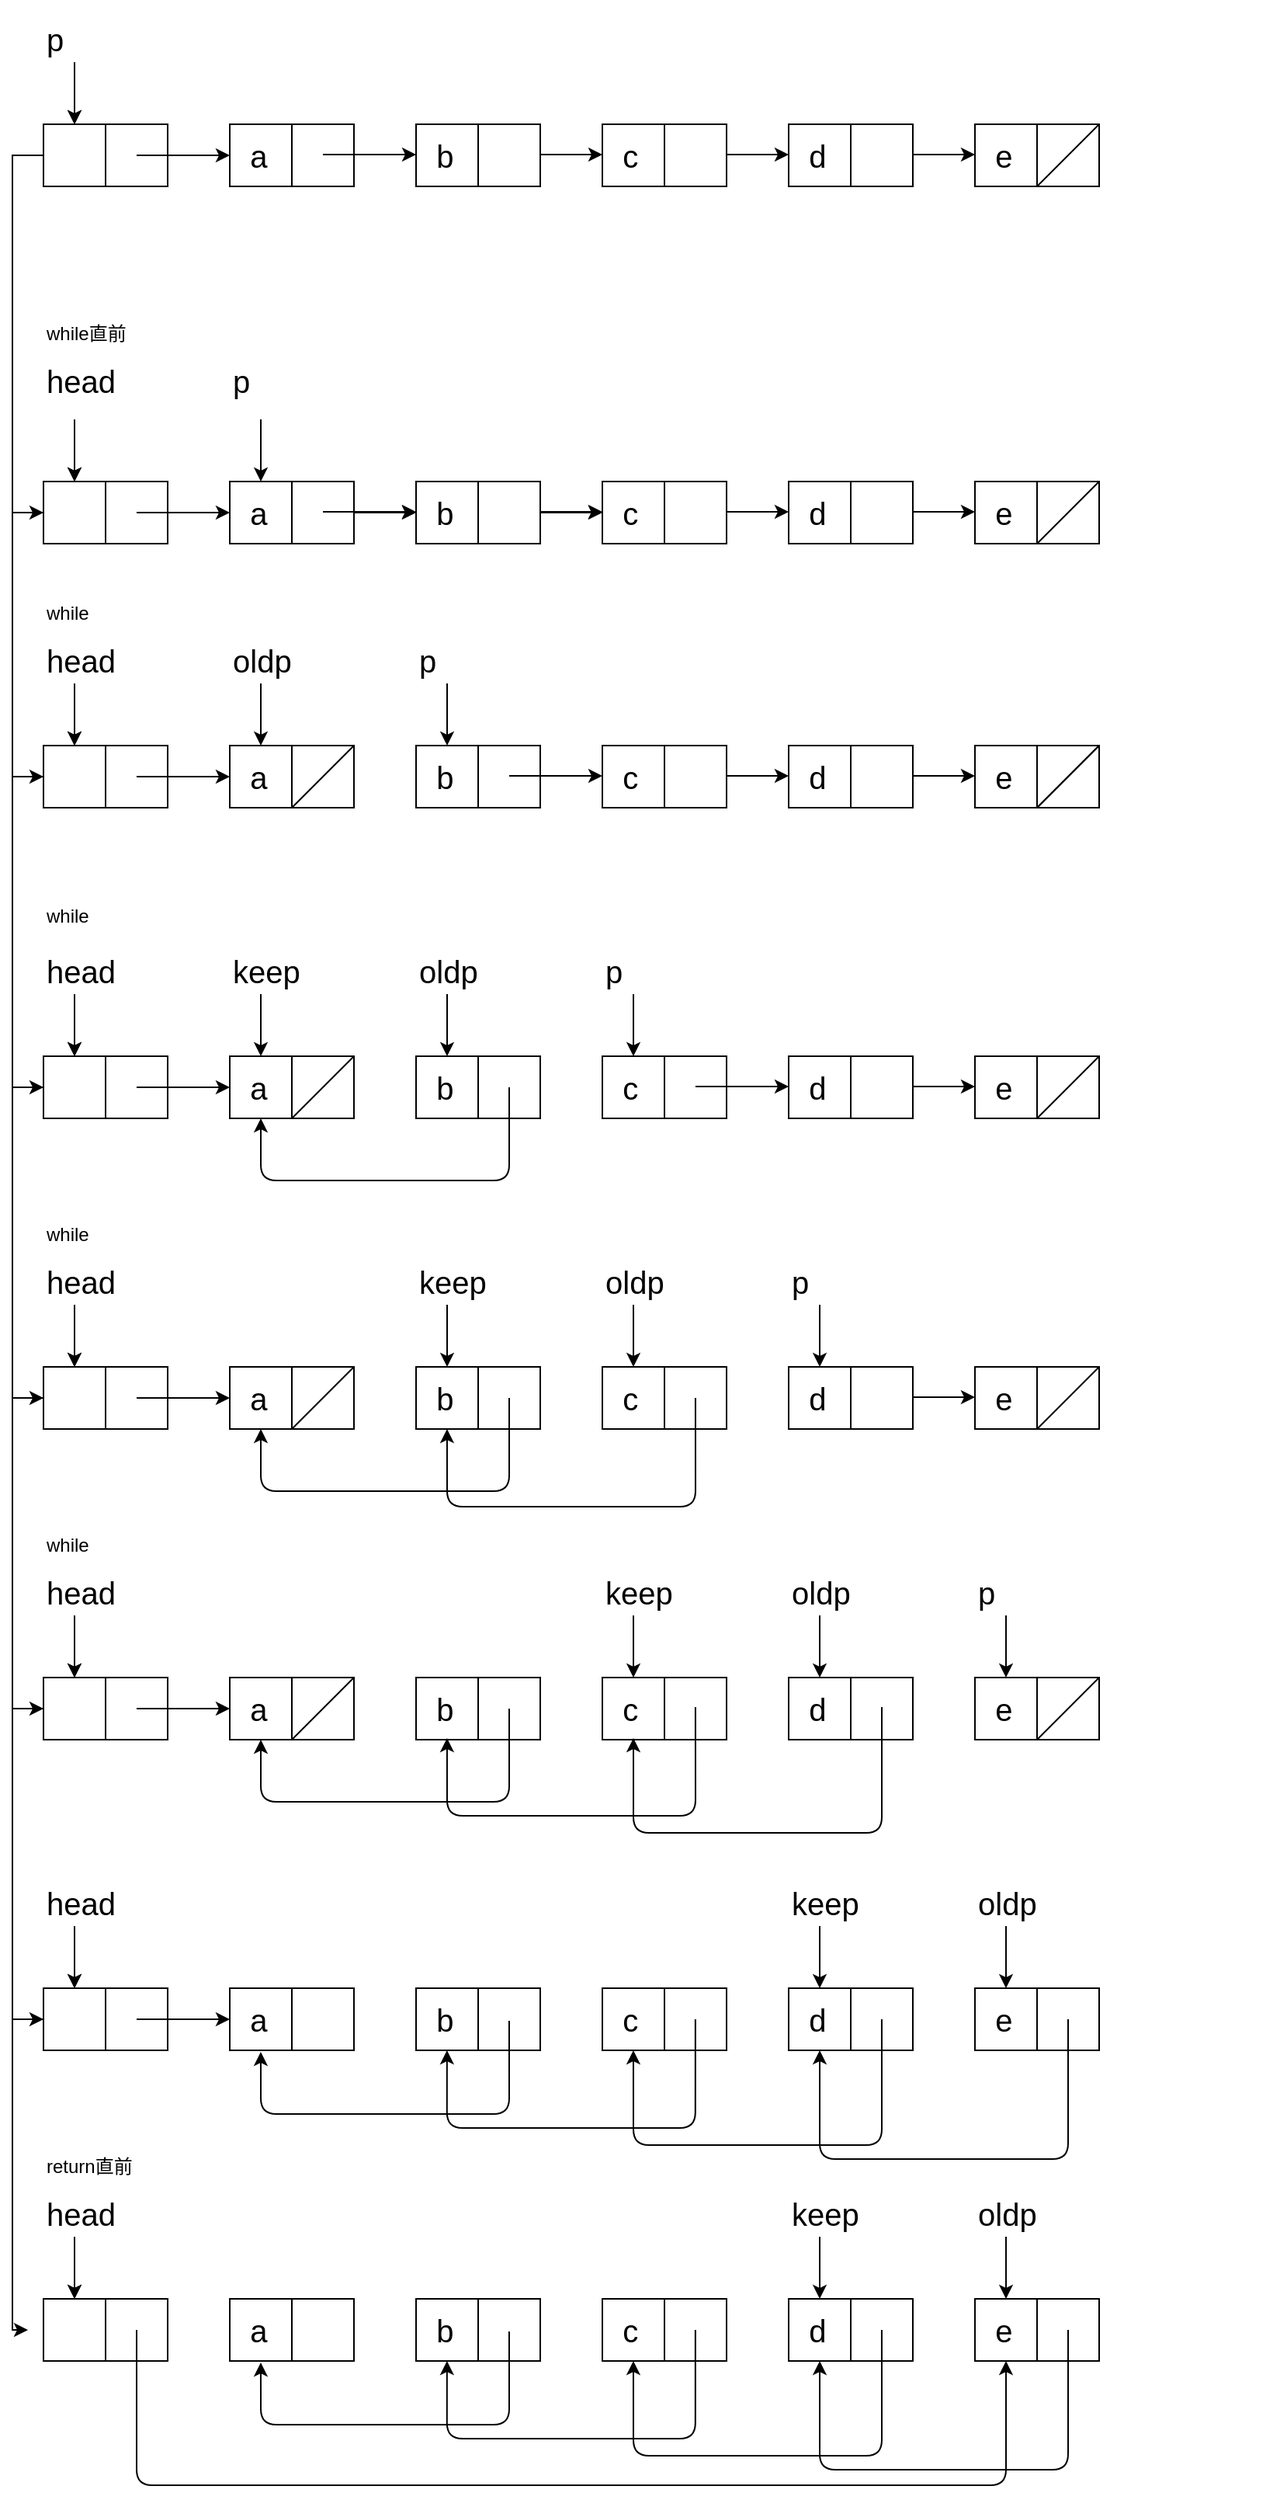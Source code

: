 <mxfile version="14.8.0" type="github">
  <diagram id="2XP58rAFBc3MLYr3Nnb9" name="Page-1">
    <mxGraphModel dx="1221" dy="664" grid="1" gridSize="10" guides="1" tooltips="1" connect="1" arrows="1" fold="1" page="1" pageScale="1" pageWidth="827" pageHeight="1169" math="0" shadow="0">
      <root>
        <mxCell id="0" />
        <mxCell id="1" parent="0" />
        <mxCell id="lmYZ1WUDvemEWm8gwhID-27" value="" style="group" vertex="1" connectable="0" parent="1">
          <mxGeometry x="40" width="680" height="120" as="geometry" />
        </mxCell>
        <mxCell id="0eTv8yT3EtTSWalVSXlZ-60" value="" style="group" parent="lmYZ1WUDvemEWm8gwhID-27" vertex="1" connectable="0">
          <mxGeometry y="40" width="680" height="80" as="geometry" />
        </mxCell>
        <mxCell id="0eTv8yT3EtTSWalVSXlZ-32" value="" style="rounded=0;whiteSpace=wrap;html=1;comic=0;" parent="0eTv8yT3EtTSWalVSXlZ-60" vertex="1">
          <mxGeometry y="40" width="80" height="40" as="geometry" />
        </mxCell>
        <mxCell id="0eTv8yT3EtTSWalVSXlZ-33" value="" style="endArrow=none;html=1;exitX=0.5;exitY=1;exitDx=0;exitDy=0;entryX=0.5;entryY=0;entryDx=0;entryDy=0;comic=0;" parent="0eTv8yT3EtTSWalVSXlZ-60" source="0eTv8yT3EtTSWalVSXlZ-32" target="0eTv8yT3EtTSWalVSXlZ-32" edge="1">
          <mxGeometry width="50" height="50" relative="1" as="geometry">
            <mxPoint x="40" y="80" as="sourcePoint" />
            <mxPoint x="90" y="30" as="targetPoint" />
          </mxGeometry>
        </mxCell>
        <mxCell id="0eTv8yT3EtTSWalVSXlZ-35" value="" style="endArrow=none;html=1;exitX=0.5;exitY=1;exitDx=0;exitDy=0;entryX=0.5;entryY=0;entryDx=0;entryDy=0;comic=0;" parent="0eTv8yT3EtTSWalVSXlZ-60" edge="1">
          <mxGeometry width="50" height="50" relative="1" as="geometry">
            <mxPoint x="280" y="80" as="sourcePoint" />
            <mxPoint x="280" y="40" as="targetPoint" />
          </mxGeometry>
        </mxCell>
        <mxCell id="0eTv8yT3EtTSWalVSXlZ-36" value="&lt;div style=&quot;font-size: 30px&quot; align=&quot;left&quot;&gt;&lt;p style=&quot;font-size: 20px&quot;&gt;&amp;nbsp; a&lt;/p&gt;&lt;/div&gt;" style="rounded=0;whiteSpace=wrap;html=1;comic=0;align=left;" parent="0eTv8yT3EtTSWalVSXlZ-60" vertex="1">
          <mxGeometry x="120" y="40" width="80" height="40" as="geometry" />
        </mxCell>
        <mxCell id="0eTv8yT3EtTSWalVSXlZ-37" value="" style="endArrow=none;html=1;exitX=0.5;exitY=1;exitDx=0;exitDy=0;entryX=0.5;entryY=0;entryDx=0;entryDy=0;comic=0;" parent="0eTv8yT3EtTSWalVSXlZ-60" source="0eTv8yT3EtTSWalVSXlZ-36" target="0eTv8yT3EtTSWalVSXlZ-36" edge="1">
          <mxGeometry width="50" height="50" relative="1" as="geometry">
            <mxPoint x="60" y="100" as="sourcePoint" />
            <mxPoint x="110" y="50" as="targetPoint" />
          </mxGeometry>
        </mxCell>
        <mxCell id="0eTv8yT3EtTSWalVSXlZ-40" value="" style="endArrow=classic;html=1;comic=0;" parent="0eTv8yT3EtTSWalVSXlZ-60" edge="1">
          <mxGeometry width="50" height="50" relative="1" as="geometry">
            <mxPoint x="60" y="60" as="sourcePoint" />
            <mxPoint x="120" y="60" as="targetPoint" />
          </mxGeometry>
        </mxCell>
        <mxCell id="0eTv8yT3EtTSWalVSXlZ-48" value="" style="endArrow=classic;html=1;comic=0;" parent="0eTv8yT3EtTSWalVSXlZ-60" edge="1">
          <mxGeometry width="50" height="50" relative="1" as="geometry">
            <mxPoint x="180" y="59.5" as="sourcePoint" />
            <mxPoint x="240" y="59.5" as="targetPoint" />
          </mxGeometry>
        </mxCell>
        <mxCell id="0eTv8yT3EtTSWalVSXlZ-49" value="" style="endArrow=classic;html=1;comic=0;" parent="0eTv8yT3EtTSWalVSXlZ-60" edge="1">
          <mxGeometry width="50" height="50" relative="1" as="geometry">
            <mxPoint x="300" y="59.5" as="sourcePoint" />
            <mxPoint x="360" y="59.5" as="targetPoint" />
          </mxGeometry>
        </mxCell>
        <mxCell id="0eTv8yT3EtTSWalVSXlZ-50" value="" style="endArrow=classic;html=1;comic=0;" parent="0eTv8yT3EtTSWalVSXlZ-60" edge="1">
          <mxGeometry width="50" height="50" relative="1" as="geometry">
            <mxPoint x="420" y="59.5" as="sourcePoint" />
            <mxPoint x="480" y="59.5" as="targetPoint" />
          </mxGeometry>
        </mxCell>
        <mxCell id="0eTv8yT3EtTSWalVSXlZ-51" value="" style="endArrow=classic;html=1;comic=0;" parent="0eTv8yT3EtTSWalVSXlZ-60" edge="1">
          <mxGeometry width="50" height="50" relative="1" as="geometry">
            <mxPoint x="540" y="59.5" as="sourcePoint" />
            <mxPoint x="600" y="59.5" as="targetPoint" />
          </mxGeometry>
        </mxCell>
        <mxCell id="0eTv8yT3EtTSWalVSXlZ-52" value="" style="endArrow=classic;html=1;entryX=0.25;entryY=0;entryDx=0;entryDy=0;comic=0;" parent="0eTv8yT3EtTSWalVSXlZ-60" target="0eTv8yT3EtTSWalVSXlZ-32" edge="1">
          <mxGeometry width="50" height="50" relative="1" as="geometry">
            <mxPoint x="20" as="sourcePoint" />
            <mxPoint x="400" y="240" as="targetPoint" />
          </mxGeometry>
        </mxCell>
        <mxCell id="0eTv8yT3EtTSWalVSXlZ-53" value="" style="endArrow=classic;html=1;entryX=0.25;entryY=0;entryDx=0;entryDy=0;comic=0;" parent="0eTv8yT3EtTSWalVSXlZ-60" edge="1">
          <mxGeometry width="50" height="50" relative="1" as="geometry">
            <mxPoint x="20" as="sourcePoint" />
            <mxPoint x="20" y="40" as="targetPoint" />
          </mxGeometry>
        </mxCell>
        <mxCell id="lmYZ1WUDvemEWm8gwhID-10" value="&lt;div style=&quot;font-size: 30px&quot; align=&quot;left&quot;&gt;&lt;p style=&quot;font-size: 20px&quot;&gt;&amp;nbsp; b&lt;br&gt;&lt;/p&gt;&lt;/div&gt;" style="rounded=0;whiteSpace=wrap;html=1;comic=0;align=left;" vertex="1" parent="0eTv8yT3EtTSWalVSXlZ-60">
          <mxGeometry x="240" y="40" width="80" height="40" as="geometry" />
        </mxCell>
        <mxCell id="lmYZ1WUDvemEWm8gwhID-11" value="" style="endArrow=none;html=1;exitX=0.5;exitY=1;exitDx=0;exitDy=0;entryX=0.5;entryY=0;entryDx=0;entryDy=0;comic=0;" edge="1" parent="0eTv8yT3EtTSWalVSXlZ-60" source="lmYZ1WUDvemEWm8gwhID-10" target="lmYZ1WUDvemEWm8gwhID-10">
          <mxGeometry width="50" height="50" relative="1" as="geometry">
            <mxPoint x="30" y="70" as="sourcePoint" />
            <mxPoint x="80" y="20" as="targetPoint" />
          </mxGeometry>
        </mxCell>
        <mxCell id="lmYZ1WUDvemEWm8gwhID-19" value="&lt;div style=&quot;font-size: 30px&quot; align=&quot;left&quot;&gt;&lt;p style=&quot;font-size: 20px&quot;&gt;&amp;nbsp; d&lt;br&gt;&lt;/p&gt;&lt;/div&gt;" style="rounded=0;whiteSpace=wrap;html=1;comic=0;align=left;" vertex="1" parent="0eTv8yT3EtTSWalVSXlZ-60">
          <mxGeometry x="480" y="40" width="80" height="40" as="geometry" />
        </mxCell>
        <mxCell id="lmYZ1WUDvemEWm8gwhID-20" value="" style="endArrow=none;html=1;exitX=0.5;exitY=1;exitDx=0;exitDy=0;entryX=0.5;entryY=0;entryDx=0;entryDy=0;comic=0;" edge="1" parent="0eTv8yT3EtTSWalVSXlZ-60" source="lmYZ1WUDvemEWm8gwhID-19" target="lmYZ1WUDvemEWm8gwhID-19">
          <mxGeometry width="50" height="50" relative="1" as="geometry">
            <mxPoint y="40" as="sourcePoint" />
            <mxPoint x="50" y="-10" as="targetPoint" />
          </mxGeometry>
        </mxCell>
        <mxCell id="lmYZ1WUDvemEWm8gwhID-22" value="&lt;div style=&quot;font-size: 30px&quot; align=&quot;left&quot;&gt;&lt;p style=&quot;font-size: 20px&quot;&gt;&amp;nbsp; c&lt;br&gt;&lt;/p&gt;&lt;/div&gt;" style="rounded=0;whiteSpace=wrap;html=1;comic=0;align=left;" vertex="1" parent="0eTv8yT3EtTSWalVSXlZ-60">
          <mxGeometry x="360" y="40" width="80" height="40" as="geometry" />
        </mxCell>
        <mxCell id="lmYZ1WUDvemEWm8gwhID-23" value="" style="endArrow=none;html=1;exitX=0.5;exitY=1;exitDx=0;exitDy=0;entryX=0.5;entryY=0;entryDx=0;entryDy=0;comic=0;" edge="1" parent="0eTv8yT3EtTSWalVSXlZ-60" source="lmYZ1WUDvemEWm8gwhID-22" target="lmYZ1WUDvemEWm8gwhID-22">
          <mxGeometry width="50" height="50" relative="1" as="geometry">
            <mxPoint x="-160" as="sourcePoint" />
            <mxPoint x="-110" y="-50" as="targetPoint" />
          </mxGeometry>
        </mxCell>
        <mxCell id="lmYZ1WUDvemEWm8gwhID-24" value="&lt;div style=&quot;font-size: 30px&quot; align=&quot;left&quot;&gt;&lt;p style=&quot;font-size: 20px&quot;&gt;&amp;nbsp; e&lt;br&gt;&lt;/p&gt;&lt;/div&gt;" style="rounded=0;whiteSpace=wrap;html=1;comic=0;align=left;" vertex="1" parent="0eTv8yT3EtTSWalVSXlZ-60">
          <mxGeometry x="600" y="40" width="80" height="40" as="geometry" />
        </mxCell>
        <mxCell id="lmYZ1WUDvemEWm8gwhID-25" value="" style="endArrow=none;html=1;exitX=0.5;exitY=1;exitDx=0;exitDy=0;entryX=0.5;entryY=0;entryDx=0;entryDy=0;comic=0;" edge="1" parent="0eTv8yT3EtTSWalVSXlZ-60" source="lmYZ1WUDvemEWm8gwhID-24" target="lmYZ1WUDvemEWm8gwhID-24">
          <mxGeometry width="50" height="50" relative="1" as="geometry">
            <mxPoint x="80" as="sourcePoint" />
            <mxPoint x="130" y="-50" as="targetPoint" />
          </mxGeometry>
        </mxCell>
        <mxCell id="lmYZ1WUDvemEWm8gwhID-26" value="" style="endArrow=none;html=1;entryX=1;entryY=0;entryDx=0;entryDy=0;exitX=0.5;exitY=1;exitDx=0;exitDy=0;" edge="1" parent="0eTv8yT3EtTSWalVSXlZ-60" source="lmYZ1WUDvemEWm8gwhID-24" target="lmYZ1WUDvemEWm8gwhID-24">
          <mxGeometry width="50" height="50" relative="1" as="geometry">
            <mxPoint x="320" y="190" as="sourcePoint" />
            <mxPoint x="370" y="140" as="targetPoint" />
          </mxGeometry>
        </mxCell>
        <mxCell id="lmYZ1WUDvemEWm8gwhID-2" value="&lt;div style=&quot;font-size: 20px&quot;&gt;p&lt;/div&gt;" style="text;whiteSpace=wrap;html=1;align=left;verticalAlign=bottom;" vertex="1" parent="lmYZ1WUDvemEWm8gwhID-27">
          <mxGeometry width="80" height="40" as="geometry" />
        </mxCell>
        <mxCell id="lmYZ1WUDvemEWm8gwhID-63" value="" style="group" vertex="1" connectable="0" parent="1">
          <mxGeometry x="40" y="1000" width="680" height="120" as="geometry" />
        </mxCell>
        <mxCell id="lmYZ1WUDvemEWm8gwhID-64" value="" style="group" vertex="1" connectable="0" parent="lmYZ1WUDvemEWm8gwhID-63">
          <mxGeometry y="40" width="680" height="80" as="geometry" />
        </mxCell>
        <mxCell id="lmYZ1WUDvemEWm8gwhID-65" value="" style="rounded=0;whiteSpace=wrap;html=1;comic=0;" vertex="1" parent="lmYZ1WUDvemEWm8gwhID-64">
          <mxGeometry y="40" width="80" height="40" as="geometry" />
        </mxCell>
        <mxCell id="lmYZ1WUDvemEWm8gwhID-66" value="" style="endArrow=none;html=1;exitX=0.5;exitY=1;exitDx=0;exitDy=0;entryX=0.5;entryY=0;entryDx=0;entryDy=0;comic=0;" edge="1" parent="lmYZ1WUDvemEWm8gwhID-64" source="lmYZ1WUDvemEWm8gwhID-65" target="lmYZ1WUDvemEWm8gwhID-65">
          <mxGeometry width="50" height="50" relative="1" as="geometry">
            <mxPoint x="40" y="80" as="sourcePoint" />
            <mxPoint x="90" y="30" as="targetPoint" />
          </mxGeometry>
        </mxCell>
        <mxCell id="lmYZ1WUDvemEWm8gwhID-67" value="" style="endArrow=none;html=1;exitX=0.5;exitY=1;exitDx=0;exitDy=0;entryX=0.5;entryY=0;entryDx=0;entryDy=0;comic=0;" edge="1" parent="lmYZ1WUDvemEWm8gwhID-64">
          <mxGeometry width="50" height="50" relative="1" as="geometry">
            <mxPoint x="280" y="80" as="sourcePoint" />
            <mxPoint x="280" y="40" as="targetPoint" />
          </mxGeometry>
        </mxCell>
        <mxCell id="lmYZ1WUDvemEWm8gwhID-68" value="&lt;div style=&quot;font-size: 30px&quot; align=&quot;left&quot;&gt;&lt;p style=&quot;font-size: 20px&quot;&gt;&amp;nbsp; a&lt;/p&gt;&lt;/div&gt;" style="rounded=0;whiteSpace=wrap;html=1;comic=0;align=left;" vertex="1" parent="lmYZ1WUDvemEWm8gwhID-64">
          <mxGeometry x="120" y="40" width="80" height="40" as="geometry" />
        </mxCell>
        <mxCell id="lmYZ1WUDvemEWm8gwhID-69" value="" style="endArrow=none;html=1;exitX=0.5;exitY=1;exitDx=0;exitDy=0;entryX=0.5;entryY=0;entryDx=0;entryDy=0;comic=0;" edge="1" parent="lmYZ1WUDvemEWm8gwhID-64" source="lmYZ1WUDvemEWm8gwhID-68" target="lmYZ1WUDvemEWm8gwhID-68">
          <mxGeometry width="50" height="50" relative="1" as="geometry">
            <mxPoint x="60" y="100" as="sourcePoint" />
            <mxPoint x="110" y="50" as="targetPoint" />
          </mxGeometry>
        </mxCell>
        <mxCell id="lmYZ1WUDvemEWm8gwhID-70" value="" style="endArrow=classic;html=1;comic=0;" edge="1" parent="lmYZ1WUDvemEWm8gwhID-64">
          <mxGeometry width="50" height="50" relative="1" as="geometry">
            <mxPoint x="60" y="60" as="sourcePoint" />
            <mxPoint x="120" y="60" as="targetPoint" />
          </mxGeometry>
        </mxCell>
        <mxCell id="lmYZ1WUDvemEWm8gwhID-75" value="" style="endArrow=classic;html=1;entryX=0.25;entryY=0;entryDx=0;entryDy=0;comic=0;" edge="1" parent="lmYZ1WUDvemEWm8gwhID-64" target="lmYZ1WUDvemEWm8gwhID-65">
          <mxGeometry width="50" height="50" relative="1" as="geometry">
            <mxPoint x="20" as="sourcePoint" />
            <mxPoint x="400" y="240" as="targetPoint" />
          </mxGeometry>
        </mxCell>
        <mxCell id="lmYZ1WUDvemEWm8gwhID-76" value="" style="endArrow=classic;html=1;entryX=0.25;entryY=0;entryDx=0;entryDy=0;comic=0;" edge="1" parent="lmYZ1WUDvemEWm8gwhID-64">
          <mxGeometry width="50" height="50" relative="1" as="geometry">
            <mxPoint x="20" as="sourcePoint" />
            <mxPoint x="20" y="40" as="targetPoint" />
          </mxGeometry>
        </mxCell>
        <mxCell id="lmYZ1WUDvemEWm8gwhID-83" value="&lt;div style=&quot;font-size: 30px&quot; align=&quot;left&quot;&gt;&lt;p style=&quot;font-size: 20px&quot;&gt;&amp;nbsp; b&lt;br&gt;&lt;/p&gt;&lt;/div&gt;" style="rounded=0;whiteSpace=wrap;html=1;comic=0;align=left;" vertex="1" parent="lmYZ1WUDvemEWm8gwhID-64">
          <mxGeometry x="240" y="40" width="80" height="40" as="geometry" />
        </mxCell>
        <mxCell id="lmYZ1WUDvemEWm8gwhID-84" value="" style="endArrow=none;html=1;exitX=0.5;exitY=1;exitDx=0;exitDy=0;entryX=0.5;entryY=0;entryDx=0;entryDy=0;comic=0;" edge="1" parent="lmYZ1WUDvemEWm8gwhID-64" source="lmYZ1WUDvemEWm8gwhID-83" target="lmYZ1WUDvemEWm8gwhID-83">
          <mxGeometry width="50" height="50" relative="1" as="geometry">
            <mxPoint x="30" y="70" as="sourcePoint" />
            <mxPoint x="80" y="20" as="targetPoint" />
          </mxGeometry>
        </mxCell>
        <mxCell id="lmYZ1WUDvemEWm8gwhID-85" value="&lt;div style=&quot;font-size: 30px&quot; align=&quot;left&quot;&gt;&lt;p style=&quot;font-size: 20px&quot;&gt;&amp;nbsp; d&lt;br&gt;&lt;/p&gt;&lt;/div&gt;" style="rounded=0;whiteSpace=wrap;html=1;comic=0;align=left;" vertex="1" parent="lmYZ1WUDvemEWm8gwhID-64">
          <mxGeometry x="480" y="40" width="80" height="40" as="geometry" />
        </mxCell>
        <mxCell id="lmYZ1WUDvemEWm8gwhID-86" value="" style="endArrow=none;html=1;exitX=0.5;exitY=1;exitDx=0;exitDy=0;entryX=0.5;entryY=0;entryDx=0;entryDy=0;comic=0;" edge="1" parent="lmYZ1WUDvemEWm8gwhID-64" source="lmYZ1WUDvemEWm8gwhID-85" target="lmYZ1WUDvemEWm8gwhID-85">
          <mxGeometry width="50" height="50" relative="1" as="geometry">
            <mxPoint y="40" as="sourcePoint" />
            <mxPoint x="50" y="-10" as="targetPoint" />
          </mxGeometry>
        </mxCell>
        <mxCell id="lmYZ1WUDvemEWm8gwhID-87" value="&lt;div style=&quot;font-size: 30px&quot; align=&quot;left&quot;&gt;&lt;p style=&quot;font-size: 20px&quot;&gt;&amp;nbsp; c&lt;br&gt;&lt;/p&gt;&lt;/div&gt;" style="rounded=0;whiteSpace=wrap;html=1;comic=0;align=left;" vertex="1" parent="lmYZ1WUDvemEWm8gwhID-64">
          <mxGeometry x="360" y="40" width="80" height="40" as="geometry" />
        </mxCell>
        <mxCell id="lmYZ1WUDvemEWm8gwhID-88" value="" style="endArrow=none;html=1;exitX=0.5;exitY=1;exitDx=0;exitDy=0;entryX=0.5;entryY=0;entryDx=0;entryDy=0;comic=0;" edge="1" parent="lmYZ1WUDvemEWm8gwhID-64" source="lmYZ1WUDvemEWm8gwhID-87" target="lmYZ1WUDvemEWm8gwhID-87">
          <mxGeometry width="50" height="50" relative="1" as="geometry">
            <mxPoint x="-160" as="sourcePoint" />
            <mxPoint x="-110" y="-50" as="targetPoint" />
          </mxGeometry>
        </mxCell>
        <mxCell id="lmYZ1WUDvemEWm8gwhID-89" value="&lt;div style=&quot;font-size: 30px&quot; align=&quot;left&quot;&gt;&lt;p style=&quot;font-size: 20px&quot;&gt;&amp;nbsp; e&lt;br&gt;&lt;/p&gt;&lt;/div&gt;" style="rounded=0;whiteSpace=wrap;html=1;comic=0;align=left;" vertex="1" parent="lmYZ1WUDvemEWm8gwhID-64">
          <mxGeometry x="600" y="40" width="80" height="40" as="geometry" />
        </mxCell>
        <mxCell id="lmYZ1WUDvemEWm8gwhID-90" value="" style="endArrow=none;html=1;exitX=0.5;exitY=1;exitDx=0;exitDy=0;entryX=0.5;entryY=0;entryDx=0;entryDy=0;comic=0;" edge="1" parent="lmYZ1WUDvemEWm8gwhID-64" source="lmYZ1WUDvemEWm8gwhID-89" target="lmYZ1WUDvemEWm8gwhID-89">
          <mxGeometry width="50" height="50" relative="1" as="geometry">
            <mxPoint x="80" as="sourcePoint" />
            <mxPoint x="130" y="-50" as="targetPoint" />
          </mxGeometry>
        </mxCell>
        <mxCell id="lmYZ1WUDvemEWm8gwhID-91" value="" style="endArrow=none;html=1;entryX=1;entryY=0;entryDx=0;entryDy=0;exitX=0.5;exitY=1;exitDx=0;exitDy=0;" edge="1" parent="lmYZ1WUDvemEWm8gwhID-64" source="lmYZ1WUDvemEWm8gwhID-89" target="lmYZ1WUDvemEWm8gwhID-89">
          <mxGeometry width="50" height="50" relative="1" as="geometry">
            <mxPoint x="320" y="190" as="sourcePoint" />
            <mxPoint x="370" y="140" as="targetPoint" />
          </mxGeometry>
        </mxCell>
        <mxCell id="lmYZ1WUDvemEWm8gwhID-92" value="&lt;div style=&quot;font-size: 20px&quot;&gt;head&lt;/div&gt;" style="text;whiteSpace=wrap;html=1;align=left;verticalAlign=bottom;" vertex="1" parent="lmYZ1WUDvemEWm8gwhID-63">
          <mxGeometry width="80" height="40" as="geometry" />
        </mxCell>
        <mxCell id="lmYZ1WUDvemEWm8gwhID-386" value="while" style="text;whiteSpace=wrap;html=1;align=left;verticalAlign=middle;" vertex="1" parent="lmYZ1WUDvemEWm8gwhID-63">
          <mxGeometry y="-10" width="220" height="10" as="geometry" />
        </mxCell>
        <mxCell id="lmYZ1WUDvemEWm8gwhID-133" value="" style="group" vertex="1" connectable="0" parent="1">
          <mxGeometry x="40" y="600" width="680" height="120" as="geometry" />
        </mxCell>
        <mxCell id="lmYZ1WUDvemEWm8gwhID-134" value="" style="group" vertex="1" connectable="0" parent="lmYZ1WUDvemEWm8gwhID-133">
          <mxGeometry y="40" width="680" height="80" as="geometry" />
        </mxCell>
        <mxCell id="lmYZ1WUDvemEWm8gwhID-135" value="" style="rounded=0;whiteSpace=wrap;html=1;comic=0;" vertex="1" parent="lmYZ1WUDvemEWm8gwhID-134">
          <mxGeometry y="40" width="80" height="40" as="geometry" />
        </mxCell>
        <mxCell id="lmYZ1WUDvemEWm8gwhID-136" value="" style="endArrow=none;html=1;exitX=0.5;exitY=1;exitDx=0;exitDy=0;entryX=0.5;entryY=0;entryDx=0;entryDy=0;comic=0;" edge="1" parent="lmYZ1WUDvemEWm8gwhID-134" source="lmYZ1WUDvemEWm8gwhID-135" target="lmYZ1WUDvemEWm8gwhID-135">
          <mxGeometry width="50" height="50" relative="1" as="geometry">
            <mxPoint x="40" y="80" as="sourcePoint" />
            <mxPoint x="90" y="30" as="targetPoint" />
          </mxGeometry>
        </mxCell>
        <mxCell id="lmYZ1WUDvemEWm8gwhID-137" value="" style="endArrow=none;html=1;exitX=0.5;exitY=1;exitDx=0;exitDy=0;entryX=0.5;entryY=0;entryDx=0;entryDy=0;comic=0;" edge="1" parent="lmYZ1WUDvemEWm8gwhID-134">
          <mxGeometry width="50" height="50" relative="1" as="geometry">
            <mxPoint x="280" y="80" as="sourcePoint" />
            <mxPoint x="280" y="40" as="targetPoint" />
          </mxGeometry>
        </mxCell>
        <mxCell id="lmYZ1WUDvemEWm8gwhID-138" value="&lt;div style=&quot;font-size: 30px&quot; align=&quot;left&quot;&gt;&lt;p style=&quot;font-size: 20px&quot;&gt;&amp;nbsp; a&lt;/p&gt;&lt;/div&gt;" style="rounded=0;whiteSpace=wrap;html=1;comic=0;align=left;" vertex="1" parent="lmYZ1WUDvemEWm8gwhID-134">
          <mxGeometry x="120" y="40" width="80" height="40" as="geometry" />
        </mxCell>
        <mxCell id="lmYZ1WUDvemEWm8gwhID-139" value="" style="endArrow=none;html=1;exitX=0.5;exitY=1;exitDx=0;exitDy=0;entryX=0.5;entryY=0;entryDx=0;entryDy=0;comic=0;" edge="1" parent="lmYZ1WUDvemEWm8gwhID-134" source="lmYZ1WUDvemEWm8gwhID-138" target="lmYZ1WUDvemEWm8gwhID-138">
          <mxGeometry width="50" height="50" relative="1" as="geometry">
            <mxPoint x="60" y="100" as="sourcePoint" />
            <mxPoint x="110" y="50" as="targetPoint" />
          </mxGeometry>
        </mxCell>
        <mxCell id="lmYZ1WUDvemEWm8gwhID-140" value="" style="endArrow=classic;html=1;comic=0;" edge="1" parent="lmYZ1WUDvemEWm8gwhID-134">
          <mxGeometry width="50" height="50" relative="1" as="geometry">
            <mxPoint x="60" y="60" as="sourcePoint" />
            <mxPoint x="120" y="60" as="targetPoint" />
          </mxGeometry>
        </mxCell>
        <mxCell id="lmYZ1WUDvemEWm8gwhID-144" value="" style="endArrow=classic;html=1;comic=0;" edge="1" parent="lmYZ1WUDvemEWm8gwhID-134">
          <mxGeometry width="50" height="50" relative="1" as="geometry">
            <mxPoint x="540" y="59.5" as="sourcePoint" />
            <mxPoint x="600" y="59.5" as="targetPoint" />
          </mxGeometry>
        </mxCell>
        <mxCell id="lmYZ1WUDvemEWm8gwhID-145" value="" style="endArrow=classic;html=1;entryX=0.25;entryY=0;entryDx=0;entryDy=0;comic=0;" edge="1" parent="lmYZ1WUDvemEWm8gwhID-134" target="lmYZ1WUDvemEWm8gwhID-135">
          <mxGeometry width="50" height="50" relative="1" as="geometry">
            <mxPoint x="20" as="sourcePoint" />
            <mxPoint x="400" y="240" as="targetPoint" />
          </mxGeometry>
        </mxCell>
        <mxCell id="lmYZ1WUDvemEWm8gwhID-146" value="" style="endArrow=classic;html=1;entryX=0.25;entryY=0;entryDx=0;entryDy=0;comic=0;" edge="1" parent="lmYZ1WUDvemEWm8gwhID-134">
          <mxGeometry width="50" height="50" relative="1" as="geometry">
            <mxPoint x="20" as="sourcePoint" />
            <mxPoint x="20" y="40" as="targetPoint" />
          </mxGeometry>
        </mxCell>
        <mxCell id="lmYZ1WUDvemEWm8gwhID-153" value="&lt;div style=&quot;font-size: 30px&quot; align=&quot;left&quot;&gt;&lt;p style=&quot;font-size: 20px&quot;&gt;&amp;nbsp; b&lt;br&gt;&lt;/p&gt;&lt;/div&gt;" style="rounded=0;whiteSpace=wrap;html=1;comic=0;align=left;" vertex="1" parent="lmYZ1WUDvemEWm8gwhID-134">
          <mxGeometry x="240" y="40" width="80" height="40" as="geometry" />
        </mxCell>
        <mxCell id="lmYZ1WUDvemEWm8gwhID-154" value="" style="endArrow=none;html=1;exitX=0.5;exitY=1;exitDx=0;exitDy=0;entryX=0.5;entryY=0;entryDx=0;entryDy=0;comic=0;" edge="1" parent="lmYZ1WUDvemEWm8gwhID-134" source="lmYZ1WUDvemEWm8gwhID-153" target="lmYZ1WUDvemEWm8gwhID-153">
          <mxGeometry width="50" height="50" relative="1" as="geometry">
            <mxPoint x="30" y="70" as="sourcePoint" />
            <mxPoint x="80" y="20" as="targetPoint" />
          </mxGeometry>
        </mxCell>
        <mxCell id="lmYZ1WUDvemEWm8gwhID-155" value="&lt;div style=&quot;font-size: 30px&quot; align=&quot;left&quot;&gt;&lt;p style=&quot;font-size: 20px&quot;&gt;&amp;nbsp; d&lt;br&gt;&lt;/p&gt;&lt;/div&gt;" style="rounded=0;whiteSpace=wrap;html=1;comic=0;align=left;" vertex="1" parent="lmYZ1WUDvemEWm8gwhID-134">
          <mxGeometry x="480" y="40" width="80" height="40" as="geometry" />
        </mxCell>
        <mxCell id="lmYZ1WUDvemEWm8gwhID-156" value="" style="endArrow=none;html=1;exitX=0.5;exitY=1;exitDx=0;exitDy=0;entryX=0.5;entryY=0;entryDx=0;entryDy=0;comic=0;" edge="1" parent="lmYZ1WUDvemEWm8gwhID-134" source="lmYZ1WUDvemEWm8gwhID-155" target="lmYZ1WUDvemEWm8gwhID-155">
          <mxGeometry width="50" height="50" relative="1" as="geometry">
            <mxPoint y="40" as="sourcePoint" />
            <mxPoint x="50" y="-10" as="targetPoint" />
          </mxGeometry>
        </mxCell>
        <mxCell id="lmYZ1WUDvemEWm8gwhID-157" value="&lt;div style=&quot;font-size: 30px&quot; align=&quot;left&quot;&gt;&lt;p style=&quot;font-size: 20px&quot;&gt;&amp;nbsp; c&lt;br&gt;&lt;/p&gt;&lt;/div&gt;" style="rounded=0;whiteSpace=wrap;html=1;comic=0;align=left;" vertex="1" parent="lmYZ1WUDvemEWm8gwhID-134">
          <mxGeometry x="360" y="40" width="80" height="40" as="geometry" />
        </mxCell>
        <mxCell id="lmYZ1WUDvemEWm8gwhID-158" value="" style="endArrow=none;html=1;exitX=0.5;exitY=1;exitDx=0;exitDy=0;entryX=0.5;entryY=0;entryDx=0;entryDy=0;comic=0;" edge="1" parent="lmYZ1WUDvemEWm8gwhID-134" source="lmYZ1WUDvemEWm8gwhID-157" target="lmYZ1WUDvemEWm8gwhID-157">
          <mxGeometry width="50" height="50" relative="1" as="geometry">
            <mxPoint x="-160" as="sourcePoint" />
            <mxPoint x="-110" y="-50" as="targetPoint" />
          </mxGeometry>
        </mxCell>
        <mxCell id="lmYZ1WUDvemEWm8gwhID-159" value="&lt;div style=&quot;font-size: 30px&quot; align=&quot;left&quot;&gt;&lt;p style=&quot;font-size: 20px&quot;&gt;&amp;nbsp; e&lt;br&gt;&lt;/p&gt;&lt;/div&gt;" style="rounded=0;whiteSpace=wrap;html=1;comic=0;align=left;" vertex="1" parent="lmYZ1WUDvemEWm8gwhID-134">
          <mxGeometry x="600" y="40" width="80" height="40" as="geometry" />
        </mxCell>
        <mxCell id="lmYZ1WUDvemEWm8gwhID-160" value="" style="endArrow=none;html=1;exitX=0.5;exitY=1;exitDx=0;exitDy=0;entryX=0.5;entryY=0;entryDx=0;entryDy=0;comic=0;" edge="1" parent="lmYZ1WUDvemEWm8gwhID-134" source="lmYZ1WUDvemEWm8gwhID-159" target="lmYZ1WUDvemEWm8gwhID-159">
          <mxGeometry width="50" height="50" relative="1" as="geometry">
            <mxPoint x="80" as="sourcePoint" />
            <mxPoint x="130" y="-50" as="targetPoint" />
          </mxGeometry>
        </mxCell>
        <mxCell id="lmYZ1WUDvemEWm8gwhID-161" value="" style="endArrow=none;html=1;entryX=1;entryY=0;entryDx=0;entryDy=0;exitX=0.5;exitY=1;exitDx=0;exitDy=0;" edge="1" parent="lmYZ1WUDvemEWm8gwhID-134" source="lmYZ1WUDvemEWm8gwhID-159" target="lmYZ1WUDvemEWm8gwhID-159">
          <mxGeometry width="50" height="50" relative="1" as="geometry">
            <mxPoint x="320" y="190" as="sourcePoint" />
            <mxPoint x="370" y="140" as="targetPoint" />
          </mxGeometry>
        </mxCell>
        <mxCell id="lmYZ1WUDvemEWm8gwhID-207" value="" style="group" vertex="1" connectable="0" parent="lmYZ1WUDvemEWm8gwhID-134">
          <mxGeometry x="140" width="340" height="59.5" as="geometry" />
        </mxCell>
        <mxCell id="lmYZ1WUDvemEWm8gwhID-143" value="" style="endArrow=classic;html=1;comic=0;" edge="1" parent="lmYZ1WUDvemEWm8gwhID-207">
          <mxGeometry width="50" height="50" relative="1" as="geometry">
            <mxPoint x="280" y="59.5" as="sourcePoint" />
            <mxPoint x="340" y="59.5" as="targetPoint" />
          </mxGeometry>
        </mxCell>
        <mxCell id="lmYZ1WUDvemEWm8gwhID-162" value="&lt;div style=&quot;font-size: 20px&quot;&gt;head&lt;/div&gt;" style="text;whiteSpace=wrap;html=1;align=left;verticalAlign=bottom;" vertex="1" parent="lmYZ1WUDvemEWm8gwhID-133">
          <mxGeometry width="80" height="40" as="geometry" />
        </mxCell>
        <mxCell id="lmYZ1WUDvemEWm8gwhID-168" value="" style="group" vertex="1" connectable="0" parent="1">
          <mxGeometry x="40" y="400" width="680" height="120" as="geometry" />
        </mxCell>
        <mxCell id="lmYZ1WUDvemEWm8gwhID-169" value="" style="group" vertex="1" connectable="0" parent="lmYZ1WUDvemEWm8gwhID-168">
          <mxGeometry y="40" width="680" height="80" as="geometry" />
        </mxCell>
        <mxCell id="lmYZ1WUDvemEWm8gwhID-170" value="" style="rounded=0;whiteSpace=wrap;html=1;comic=0;" vertex="1" parent="lmYZ1WUDvemEWm8gwhID-169">
          <mxGeometry y="40" width="80" height="40" as="geometry" />
        </mxCell>
        <mxCell id="lmYZ1WUDvemEWm8gwhID-171" value="" style="endArrow=none;html=1;exitX=0.5;exitY=1;exitDx=0;exitDy=0;entryX=0.5;entryY=0;entryDx=0;entryDy=0;comic=0;" edge="1" parent="lmYZ1WUDvemEWm8gwhID-169" source="lmYZ1WUDvemEWm8gwhID-170" target="lmYZ1WUDvemEWm8gwhID-170">
          <mxGeometry width="50" height="50" relative="1" as="geometry">
            <mxPoint x="40" y="80" as="sourcePoint" />
            <mxPoint x="90" y="30" as="targetPoint" />
          </mxGeometry>
        </mxCell>
        <mxCell id="lmYZ1WUDvemEWm8gwhID-172" value="" style="endArrow=none;html=1;exitX=0.5;exitY=1;exitDx=0;exitDy=0;entryX=0.5;entryY=0;entryDx=0;entryDy=0;comic=0;" edge="1" parent="lmYZ1WUDvemEWm8gwhID-169">
          <mxGeometry width="50" height="50" relative="1" as="geometry">
            <mxPoint x="280" y="80" as="sourcePoint" />
            <mxPoint x="280" y="40" as="targetPoint" />
          </mxGeometry>
        </mxCell>
        <mxCell id="lmYZ1WUDvemEWm8gwhID-173" value="&lt;div style=&quot;font-size: 30px&quot; align=&quot;left&quot;&gt;&lt;p style=&quot;font-size: 20px&quot;&gt;&amp;nbsp; a&lt;/p&gt;&lt;/div&gt;" style="rounded=0;whiteSpace=wrap;html=1;comic=0;align=left;" vertex="1" parent="lmYZ1WUDvemEWm8gwhID-169">
          <mxGeometry x="120" y="40" width="80" height="40" as="geometry" />
        </mxCell>
        <mxCell id="lmYZ1WUDvemEWm8gwhID-174" value="" style="endArrow=none;html=1;exitX=0.5;exitY=1;exitDx=0;exitDy=0;entryX=0.5;entryY=0;entryDx=0;entryDy=0;comic=0;" edge="1" parent="lmYZ1WUDvemEWm8gwhID-169" source="lmYZ1WUDvemEWm8gwhID-173" target="lmYZ1WUDvemEWm8gwhID-173">
          <mxGeometry width="50" height="50" relative="1" as="geometry">
            <mxPoint x="60" y="100" as="sourcePoint" />
            <mxPoint x="110" y="50" as="targetPoint" />
          </mxGeometry>
        </mxCell>
        <mxCell id="lmYZ1WUDvemEWm8gwhID-175" value="" style="endArrow=classic;html=1;comic=0;" edge="1" parent="lmYZ1WUDvemEWm8gwhID-169">
          <mxGeometry width="50" height="50" relative="1" as="geometry">
            <mxPoint x="60" y="60" as="sourcePoint" />
            <mxPoint x="120" y="60" as="targetPoint" />
          </mxGeometry>
        </mxCell>
        <mxCell id="lmYZ1WUDvemEWm8gwhID-178" value="" style="endArrow=classic;html=1;comic=0;" edge="1" parent="lmYZ1WUDvemEWm8gwhID-169">
          <mxGeometry width="50" height="50" relative="1" as="geometry">
            <mxPoint x="420" y="59.5" as="sourcePoint" />
            <mxPoint x="480" y="59.5" as="targetPoint" />
          </mxGeometry>
        </mxCell>
        <mxCell id="lmYZ1WUDvemEWm8gwhID-179" value="" style="endArrow=classic;html=1;comic=0;" edge="1" parent="lmYZ1WUDvemEWm8gwhID-169">
          <mxGeometry width="50" height="50" relative="1" as="geometry">
            <mxPoint x="540" y="59.5" as="sourcePoint" />
            <mxPoint x="600" y="59.5" as="targetPoint" />
          </mxGeometry>
        </mxCell>
        <mxCell id="lmYZ1WUDvemEWm8gwhID-180" value="" style="endArrow=classic;html=1;entryX=0.25;entryY=0;entryDx=0;entryDy=0;comic=0;" edge="1" parent="lmYZ1WUDvemEWm8gwhID-169" target="lmYZ1WUDvemEWm8gwhID-170">
          <mxGeometry width="50" height="50" relative="1" as="geometry">
            <mxPoint x="20" as="sourcePoint" />
            <mxPoint x="400" y="240" as="targetPoint" />
          </mxGeometry>
        </mxCell>
        <mxCell id="lmYZ1WUDvemEWm8gwhID-181" value="" style="endArrow=classic;html=1;entryX=0.25;entryY=0;entryDx=0;entryDy=0;comic=0;" edge="1" parent="lmYZ1WUDvemEWm8gwhID-169">
          <mxGeometry width="50" height="50" relative="1" as="geometry">
            <mxPoint x="20" as="sourcePoint" />
            <mxPoint x="20" y="40" as="targetPoint" />
          </mxGeometry>
        </mxCell>
        <mxCell id="lmYZ1WUDvemEWm8gwhID-182" value="" style="endArrow=classic;html=1;entryX=0.25;entryY=0;entryDx=0;entryDy=0;comic=0;" edge="1" parent="lmYZ1WUDvemEWm8gwhID-169">
          <mxGeometry width="50" height="50" relative="1" as="geometry">
            <mxPoint x="140" as="sourcePoint" />
            <mxPoint x="140" y="40" as="targetPoint" />
          </mxGeometry>
        </mxCell>
        <mxCell id="lmYZ1WUDvemEWm8gwhID-183" value="" style="endArrow=classic;html=1;entryX=0.25;entryY=0;entryDx=0;entryDy=0;comic=0;" edge="1" parent="lmYZ1WUDvemEWm8gwhID-169">
          <mxGeometry width="50" height="50" relative="1" as="geometry">
            <mxPoint x="260" as="sourcePoint" />
            <mxPoint x="260" y="40" as="targetPoint" />
          </mxGeometry>
        </mxCell>
        <mxCell id="lmYZ1WUDvemEWm8gwhID-188" value="&lt;div style=&quot;font-size: 30px&quot; align=&quot;left&quot;&gt;&lt;p style=&quot;font-size: 20px&quot;&gt;&amp;nbsp; b&lt;br&gt;&lt;/p&gt;&lt;/div&gt;" style="rounded=0;whiteSpace=wrap;html=1;comic=0;align=left;" vertex="1" parent="lmYZ1WUDvemEWm8gwhID-169">
          <mxGeometry x="240" y="40" width="80" height="40" as="geometry" />
        </mxCell>
        <mxCell id="lmYZ1WUDvemEWm8gwhID-189" value="" style="endArrow=none;html=1;exitX=0.5;exitY=1;exitDx=0;exitDy=0;entryX=0.5;entryY=0;entryDx=0;entryDy=0;comic=0;" edge="1" parent="lmYZ1WUDvemEWm8gwhID-169" source="lmYZ1WUDvemEWm8gwhID-188" target="lmYZ1WUDvemEWm8gwhID-188">
          <mxGeometry width="50" height="50" relative="1" as="geometry">
            <mxPoint x="30" y="70" as="sourcePoint" />
            <mxPoint x="80" y="20" as="targetPoint" />
          </mxGeometry>
        </mxCell>
        <mxCell id="lmYZ1WUDvemEWm8gwhID-190" value="&lt;div style=&quot;font-size: 30px&quot; align=&quot;left&quot;&gt;&lt;p style=&quot;font-size: 20px&quot;&gt;&amp;nbsp; d&lt;br&gt;&lt;/p&gt;&lt;/div&gt;" style="rounded=0;whiteSpace=wrap;html=1;comic=0;align=left;" vertex="1" parent="lmYZ1WUDvemEWm8gwhID-169">
          <mxGeometry x="480" y="40" width="80" height="40" as="geometry" />
        </mxCell>
        <mxCell id="lmYZ1WUDvemEWm8gwhID-191" value="" style="endArrow=none;html=1;exitX=0.5;exitY=1;exitDx=0;exitDy=0;entryX=0.5;entryY=0;entryDx=0;entryDy=0;comic=0;" edge="1" parent="lmYZ1WUDvemEWm8gwhID-169" source="lmYZ1WUDvemEWm8gwhID-190" target="lmYZ1WUDvemEWm8gwhID-190">
          <mxGeometry width="50" height="50" relative="1" as="geometry">
            <mxPoint y="40" as="sourcePoint" />
            <mxPoint x="50" y="-10" as="targetPoint" />
          </mxGeometry>
        </mxCell>
        <mxCell id="lmYZ1WUDvemEWm8gwhID-192" value="&lt;div style=&quot;font-size: 30px&quot; align=&quot;left&quot;&gt;&lt;p style=&quot;font-size: 20px&quot;&gt;&amp;nbsp; c&lt;br&gt;&lt;/p&gt;&lt;/div&gt;" style="rounded=0;whiteSpace=wrap;html=1;comic=0;align=left;" vertex="1" parent="lmYZ1WUDvemEWm8gwhID-169">
          <mxGeometry x="360" y="40" width="80" height="40" as="geometry" />
        </mxCell>
        <mxCell id="lmYZ1WUDvemEWm8gwhID-193" value="" style="endArrow=none;html=1;exitX=0.5;exitY=1;exitDx=0;exitDy=0;entryX=0.5;entryY=0;entryDx=0;entryDy=0;comic=0;" edge="1" parent="lmYZ1WUDvemEWm8gwhID-169" source="lmYZ1WUDvemEWm8gwhID-192" target="lmYZ1WUDvemEWm8gwhID-192">
          <mxGeometry width="50" height="50" relative="1" as="geometry">
            <mxPoint x="-160" as="sourcePoint" />
            <mxPoint x="-110" y="-50" as="targetPoint" />
          </mxGeometry>
        </mxCell>
        <mxCell id="lmYZ1WUDvemEWm8gwhID-194" value="&lt;div style=&quot;font-size: 30px&quot; align=&quot;left&quot;&gt;&lt;p style=&quot;font-size: 20px&quot;&gt;&amp;nbsp; e&lt;br&gt;&lt;/p&gt;&lt;/div&gt;" style="rounded=0;whiteSpace=wrap;html=1;comic=0;align=left;" vertex="1" parent="lmYZ1WUDvemEWm8gwhID-169">
          <mxGeometry x="600" y="40" width="80" height="40" as="geometry" />
        </mxCell>
        <mxCell id="lmYZ1WUDvemEWm8gwhID-195" value="" style="endArrow=none;html=1;exitX=0.5;exitY=1;exitDx=0;exitDy=0;entryX=0.5;entryY=0;entryDx=0;entryDy=0;comic=0;" edge="1" parent="lmYZ1WUDvemEWm8gwhID-169" source="lmYZ1WUDvemEWm8gwhID-194" target="lmYZ1WUDvemEWm8gwhID-194">
          <mxGeometry width="50" height="50" relative="1" as="geometry">
            <mxPoint x="80" as="sourcePoint" />
            <mxPoint x="130" y="-50" as="targetPoint" />
          </mxGeometry>
        </mxCell>
        <mxCell id="lmYZ1WUDvemEWm8gwhID-196" value="" style="endArrow=none;html=1;entryX=1;entryY=0;entryDx=0;entryDy=0;exitX=0.5;exitY=1;exitDx=0;exitDy=0;" edge="1" parent="lmYZ1WUDvemEWm8gwhID-169" source="lmYZ1WUDvemEWm8gwhID-194" target="lmYZ1WUDvemEWm8gwhID-194">
          <mxGeometry width="50" height="50" relative="1" as="geometry">
            <mxPoint x="320" y="190" as="sourcePoint" />
            <mxPoint x="370" y="140" as="targetPoint" />
          </mxGeometry>
        </mxCell>
        <mxCell id="lmYZ1WUDvemEWm8gwhID-177" value="" style="endArrow=classic;html=1;comic=0;" edge="1" parent="lmYZ1WUDvemEWm8gwhID-169">
          <mxGeometry width="50" height="50" relative="1" as="geometry">
            <mxPoint x="300" y="59.5" as="sourcePoint" />
            <mxPoint x="360" y="59.5" as="targetPoint" />
          </mxGeometry>
        </mxCell>
        <mxCell id="lmYZ1WUDvemEWm8gwhID-197" value="&lt;div style=&quot;font-size: 20px&quot;&gt;head&lt;/div&gt;" style="text;whiteSpace=wrap;html=1;align=left;verticalAlign=bottom;" vertex="1" parent="lmYZ1WUDvemEWm8gwhID-168">
          <mxGeometry width="80" height="40" as="geometry" />
        </mxCell>
        <mxCell id="lmYZ1WUDvemEWm8gwhID-201" value="&lt;div style=&quot;font-size: 20px&quot;&gt;p&lt;br&gt;&lt;/div&gt;" style="text;whiteSpace=wrap;html=1;align=left;verticalAlign=bottom;" vertex="1" parent="lmYZ1WUDvemEWm8gwhID-168">
          <mxGeometry x="240" width="80" height="40" as="geometry" />
        </mxCell>
        <mxCell id="lmYZ1WUDvemEWm8gwhID-202" value="&lt;div style=&quot;font-size: 20px&quot;&gt;oldp&lt;br&gt;&lt;/div&gt;" style="text;whiteSpace=wrap;html=1;align=left;verticalAlign=bottom;" vertex="1" parent="lmYZ1WUDvemEWm8gwhID-168">
          <mxGeometry x="120" width="80" height="40" as="geometry" />
        </mxCell>
        <mxCell id="lmYZ1WUDvemEWm8gwhID-378" value="while" style="text;whiteSpace=wrap;html=1;align=left;verticalAlign=middle;" vertex="1" parent="lmYZ1WUDvemEWm8gwhID-168">
          <mxGeometry y="-10" width="220" height="10" as="geometry" />
        </mxCell>
        <mxCell id="lmYZ1WUDvemEWm8gwhID-28" value="" style="group" vertex="1" connectable="0" parent="1">
          <mxGeometry x="40" y="800" width="680" height="120" as="geometry" />
        </mxCell>
        <mxCell id="lmYZ1WUDvemEWm8gwhID-29" value="" style="group" vertex="1" connectable="0" parent="lmYZ1WUDvemEWm8gwhID-28">
          <mxGeometry y="40" width="680" height="80" as="geometry" />
        </mxCell>
        <mxCell id="lmYZ1WUDvemEWm8gwhID-30" value="" style="rounded=0;whiteSpace=wrap;html=1;comic=0;" vertex="1" parent="lmYZ1WUDvemEWm8gwhID-29">
          <mxGeometry y="40" width="80" height="40" as="geometry" />
        </mxCell>
        <mxCell id="lmYZ1WUDvemEWm8gwhID-31" value="" style="endArrow=none;html=1;exitX=0.5;exitY=1;exitDx=0;exitDy=0;entryX=0.5;entryY=0;entryDx=0;entryDy=0;comic=0;" edge="1" parent="lmYZ1WUDvemEWm8gwhID-29" source="lmYZ1WUDvemEWm8gwhID-30" target="lmYZ1WUDvemEWm8gwhID-30">
          <mxGeometry width="50" height="50" relative="1" as="geometry">
            <mxPoint x="40" y="80" as="sourcePoint" />
            <mxPoint x="90" y="30" as="targetPoint" />
          </mxGeometry>
        </mxCell>
        <mxCell id="lmYZ1WUDvemEWm8gwhID-32" value="" style="endArrow=none;html=1;exitX=0.5;exitY=1;exitDx=0;exitDy=0;entryX=0.5;entryY=0;entryDx=0;entryDy=0;comic=0;" edge="1" parent="lmYZ1WUDvemEWm8gwhID-29">
          <mxGeometry width="50" height="50" relative="1" as="geometry">
            <mxPoint x="280" y="80" as="sourcePoint" />
            <mxPoint x="280" y="40" as="targetPoint" />
          </mxGeometry>
        </mxCell>
        <mxCell id="lmYZ1WUDvemEWm8gwhID-33" value="&lt;div style=&quot;font-size: 30px&quot; align=&quot;left&quot;&gt;&lt;p style=&quot;font-size: 20px&quot;&gt;&amp;nbsp; a&lt;/p&gt;&lt;/div&gt;" style="rounded=0;whiteSpace=wrap;html=1;comic=0;align=left;" vertex="1" parent="lmYZ1WUDvemEWm8gwhID-29">
          <mxGeometry x="120" y="40" width="80" height="40" as="geometry" />
        </mxCell>
        <mxCell id="lmYZ1WUDvemEWm8gwhID-34" value="" style="endArrow=none;html=1;exitX=0.5;exitY=1;exitDx=0;exitDy=0;entryX=0.5;entryY=0;entryDx=0;entryDy=0;comic=0;" edge="1" parent="lmYZ1WUDvemEWm8gwhID-29" source="lmYZ1WUDvemEWm8gwhID-33" target="lmYZ1WUDvemEWm8gwhID-33">
          <mxGeometry width="50" height="50" relative="1" as="geometry">
            <mxPoint x="60" y="100" as="sourcePoint" />
            <mxPoint x="110" y="50" as="targetPoint" />
          </mxGeometry>
        </mxCell>
        <mxCell id="lmYZ1WUDvemEWm8gwhID-35" value="" style="endArrow=classic;html=1;comic=0;" edge="1" parent="lmYZ1WUDvemEWm8gwhID-29">
          <mxGeometry width="50" height="50" relative="1" as="geometry">
            <mxPoint x="60" y="60" as="sourcePoint" />
            <mxPoint x="120" y="60" as="targetPoint" />
          </mxGeometry>
        </mxCell>
        <mxCell id="lmYZ1WUDvemEWm8gwhID-39" value="" style="endArrow=classic;html=1;comic=0;" edge="1" parent="lmYZ1WUDvemEWm8gwhID-29">
          <mxGeometry width="50" height="50" relative="1" as="geometry">
            <mxPoint x="540" y="59.5" as="sourcePoint" />
            <mxPoint x="600" y="59.5" as="targetPoint" />
          </mxGeometry>
        </mxCell>
        <mxCell id="lmYZ1WUDvemEWm8gwhID-40" value="" style="endArrow=classic;html=1;entryX=0.25;entryY=0;entryDx=0;entryDy=0;comic=0;" edge="1" parent="lmYZ1WUDvemEWm8gwhID-29" target="lmYZ1WUDvemEWm8gwhID-30">
          <mxGeometry width="50" height="50" relative="1" as="geometry">
            <mxPoint x="20" as="sourcePoint" />
            <mxPoint x="400" y="240" as="targetPoint" />
          </mxGeometry>
        </mxCell>
        <mxCell id="lmYZ1WUDvemEWm8gwhID-41" value="" style="endArrow=classic;html=1;entryX=0.25;entryY=0;entryDx=0;entryDy=0;comic=0;" edge="1" parent="lmYZ1WUDvemEWm8gwhID-29">
          <mxGeometry width="50" height="50" relative="1" as="geometry">
            <mxPoint x="20" as="sourcePoint" />
            <mxPoint x="20" y="40" as="targetPoint" />
          </mxGeometry>
        </mxCell>
        <mxCell id="lmYZ1WUDvemEWm8gwhID-47" value="&lt;div style=&quot;font-size: 30px&quot; align=&quot;left&quot;&gt;&lt;p style=&quot;font-size: 20px&quot;&gt;&amp;nbsp; b&lt;br&gt;&lt;/p&gt;&lt;/div&gt;" style="rounded=0;whiteSpace=wrap;html=1;comic=0;align=left;" vertex="1" parent="lmYZ1WUDvemEWm8gwhID-29">
          <mxGeometry x="240" y="40" width="80" height="40" as="geometry" />
        </mxCell>
        <mxCell id="lmYZ1WUDvemEWm8gwhID-48" value="" style="endArrow=none;html=1;exitX=0.5;exitY=1;exitDx=0;exitDy=0;entryX=0.5;entryY=0;entryDx=0;entryDy=0;comic=0;" edge="1" parent="lmYZ1WUDvemEWm8gwhID-29" source="lmYZ1WUDvemEWm8gwhID-47" target="lmYZ1WUDvemEWm8gwhID-47">
          <mxGeometry width="50" height="50" relative="1" as="geometry">
            <mxPoint x="30" y="70" as="sourcePoint" />
            <mxPoint x="80" y="20" as="targetPoint" />
          </mxGeometry>
        </mxCell>
        <mxCell id="lmYZ1WUDvemEWm8gwhID-49" value="&lt;div style=&quot;font-size: 30px&quot; align=&quot;left&quot;&gt;&lt;p style=&quot;font-size: 20px&quot;&gt;&amp;nbsp; d&lt;br&gt;&lt;/p&gt;&lt;/div&gt;" style="rounded=0;whiteSpace=wrap;html=1;comic=0;align=left;" vertex="1" parent="lmYZ1WUDvemEWm8gwhID-29">
          <mxGeometry x="480" y="40" width="80" height="40" as="geometry" />
        </mxCell>
        <mxCell id="lmYZ1WUDvemEWm8gwhID-50" value="" style="endArrow=none;html=1;exitX=0.5;exitY=1;exitDx=0;exitDy=0;entryX=0.5;entryY=0;entryDx=0;entryDy=0;comic=0;" edge="1" parent="lmYZ1WUDvemEWm8gwhID-29" source="lmYZ1WUDvemEWm8gwhID-49" target="lmYZ1WUDvemEWm8gwhID-49">
          <mxGeometry width="50" height="50" relative="1" as="geometry">
            <mxPoint y="40" as="sourcePoint" />
            <mxPoint x="50" y="-10" as="targetPoint" />
          </mxGeometry>
        </mxCell>
        <mxCell id="lmYZ1WUDvemEWm8gwhID-51" value="&lt;div style=&quot;font-size: 30px&quot; align=&quot;left&quot;&gt;&lt;p style=&quot;font-size: 20px&quot;&gt;&amp;nbsp; c&lt;br&gt;&lt;/p&gt;&lt;/div&gt;" style="rounded=0;whiteSpace=wrap;html=1;comic=0;align=left;" vertex="1" parent="lmYZ1WUDvemEWm8gwhID-29">
          <mxGeometry x="360" y="40" width="80" height="40" as="geometry" />
        </mxCell>
        <mxCell id="lmYZ1WUDvemEWm8gwhID-52" value="" style="endArrow=none;html=1;exitX=0.5;exitY=1;exitDx=0;exitDy=0;entryX=0.5;entryY=0;entryDx=0;entryDy=0;comic=0;" edge="1" parent="lmYZ1WUDvemEWm8gwhID-29" source="lmYZ1WUDvemEWm8gwhID-51" target="lmYZ1WUDvemEWm8gwhID-51">
          <mxGeometry width="50" height="50" relative="1" as="geometry">
            <mxPoint x="-160" as="sourcePoint" />
            <mxPoint x="-110" y="-50" as="targetPoint" />
          </mxGeometry>
        </mxCell>
        <mxCell id="lmYZ1WUDvemEWm8gwhID-53" value="&lt;div style=&quot;font-size: 30px&quot; align=&quot;left&quot;&gt;&lt;p style=&quot;font-size: 20px&quot;&gt;&amp;nbsp; e&lt;br&gt;&lt;/p&gt;&lt;/div&gt;" style="rounded=0;whiteSpace=wrap;html=1;comic=0;align=left;" vertex="1" parent="lmYZ1WUDvemEWm8gwhID-29">
          <mxGeometry x="600" y="40" width="80" height="40" as="geometry" />
        </mxCell>
        <mxCell id="lmYZ1WUDvemEWm8gwhID-54" value="" style="endArrow=none;html=1;exitX=0.5;exitY=1;exitDx=0;exitDy=0;entryX=0.5;entryY=0;entryDx=0;entryDy=0;comic=0;" edge="1" parent="lmYZ1WUDvemEWm8gwhID-29" source="lmYZ1WUDvemEWm8gwhID-53" target="lmYZ1WUDvemEWm8gwhID-53">
          <mxGeometry width="50" height="50" relative="1" as="geometry">
            <mxPoint x="80" as="sourcePoint" />
            <mxPoint x="130" y="-50" as="targetPoint" />
          </mxGeometry>
        </mxCell>
        <mxCell id="lmYZ1WUDvemEWm8gwhID-55" value="" style="endArrow=none;html=1;entryX=1;entryY=0;entryDx=0;entryDy=0;exitX=0.5;exitY=1;exitDx=0;exitDy=0;" edge="1" parent="lmYZ1WUDvemEWm8gwhID-29" source="lmYZ1WUDvemEWm8gwhID-53" target="lmYZ1WUDvemEWm8gwhID-53">
          <mxGeometry width="50" height="50" relative="1" as="geometry">
            <mxPoint x="320" y="190" as="sourcePoint" />
            <mxPoint x="370" y="140" as="targetPoint" />
          </mxGeometry>
        </mxCell>
        <mxCell id="lmYZ1WUDvemEWm8gwhID-323" value="" style="endArrow=none;html=1;exitX=0.5;exitY=1;exitDx=0;exitDy=0;entryX=1;entryY=0;entryDx=0;entryDy=0;" edge="1" parent="lmYZ1WUDvemEWm8gwhID-29" source="lmYZ1WUDvemEWm8gwhID-33" target="lmYZ1WUDvemEWm8gwhID-33">
          <mxGeometry width="50" height="50" relative="1" as="geometry">
            <mxPoint x="170" y="-110.0" as="sourcePoint" />
            <mxPoint x="210" y="-60" as="targetPoint" />
          </mxGeometry>
        </mxCell>
        <mxCell id="lmYZ1WUDvemEWm8gwhID-56" value="&lt;div style=&quot;font-size: 20px&quot;&gt;head&lt;/div&gt;" style="text;whiteSpace=wrap;html=1;align=left;verticalAlign=bottom;" vertex="1" parent="lmYZ1WUDvemEWm8gwhID-28">
          <mxGeometry width="80" height="40" as="geometry" />
        </mxCell>
        <mxCell id="lmYZ1WUDvemEWm8gwhID-205" value="" style="group" vertex="1" connectable="0" parent="1">
          <mxGeometry x="40" y="220" width="680" height="130" as="geometry" />
        </mxCell>
        <mxCell id="lmYZ1WUDvemEWm8gwhID-98" value="" style="group" vertex="1" connectable="0" parent="lmYZ1WUDvemEWm8gwhID-205">
          <mxGeometry width="680" height="120" as="geometry" />
        </mxCell>
        <mxCell id="lmYZ1WUDvemEWm8gwhID-127" value="&lt;div style=&quot;font-size: 20px&quot;&gt;head&lt;/div&gt;" style="text;whiteSpace=wrap;html=1;align=left;verticalAlign=bottom;" vertex="1" parent="lmYZ1WUDvemEWm8gwhID-98">
          <mxGeometry width="80" height="40" as="geometry" />
        </mxCell>
        <mxCell id="lmYZ1WUDvemEWm8gwhID-132" value="&lt;div style=&quot;font-size: 20px&quot;&gt;p&lt;br&gt;&lt;/div&gt;" style="text;whiteSpace=wrap;html=1;align=left;verticalAlign=bottom;" vertex="1" parent="lmYZ1WUDvemEWm8gwhID-98">
          <mxGeometry x="120" width="80" height="40" as="geometry" />
        </mxCell>
        <mxCell id="lmYZ1WUDvemEWm8gwhID-377" value="while直前" style="text;whiteSpace=wrap;html=1;align=left;verticalAlign=middle;" vertex="1" parent="lmYZ1WUDvemEWm8gwhID-98">
          <mxGeometry y="-10" width="220" height="10" as="geometry" />
        </mxCell>
        <mxCell id="lmYZ1WUDvemEWm8gwhID-99" value="" style="group" vertex="1" connectable="0" parent="lmYZ1WUDvemEWm8gwhID-205">
          <mxGeometry y="50" width="680" height="80" as="geometry" />
        </mxCell>
        <mxCell id="lmYZ1WUDvemEWm8gwhID-100" value="" style="rounded=0;whiteSpace=wrap;html=1;comic=0;" vertex="1" parent="lmYZ1WUDvemEWm8gwhID-99">
          <mxGeometry y="40" width="80" height="40" as="geometry" />
        </mxCell>
        <mxCell id="lmYZ1WUDvemEWm8gwhID-101" value="" style="endArrow=none;html=1;exitX=0.5;exitY=1;exitDx=0;exitDy=0;entryX=0.5;entryY=0;entryDx=0;entryDy=0;comic=0;" edge="1" parent="lmYZ1WUDvemEWm8gwhID-99" source="lmYZ1WUDvemEWm8gwhID-100" target="lmYZ1WUDvemEWm8gwhID-100">
          <mxGeometry width="50" height="50" relative="1" as="geometry">
            <mxPoint x="40" y="80" as="sourcePoint" />
            <mxPoint x="90" y="30" as="targetPoint" />
          </mxGeometry>
        </mxCell>
        <mxCell id="lmYZ1WUDvemEWm8gwhID-102" value="" style="endArrow=none;html=1;exitX=0.5;exitY=1;exitDx=0;exitDy=0;entryX=0.5;entryY=0;entryDx=0;entryDy=0;comic=0;" edge="1" parent="lmYZ1WUDvemEWm8gwhID-99">
          <mxGeometry width="50" height="50" relative="1" as="geometry">
            <mxPoint x="280" y="80" as="sourcePoint" />
            <mxPoint x="280" y="40" as="targetPoint" />
          </mxGeometry>
        </mxCell>
        <mxCell id="lmYZ1WUDvemEWm8gwhID-204" value="" style="edgeStyle=orthogonalEdgeStyle;rounded=0;orthogonalLoop=1;jettySize=auto;html=1;" edge="1" parent="lmYZ1WUDvemEWm8gwhID-99" source="lmYZ1WUDvemEWm8gwhID-103" target="lmYZ1WUDvemEWm8gwhID-118">
          <mxGeometry relative="1" as="geometry" />
        </mxCell>
        <mxCell id="lmYZ1WUDvemEWm8gwhID-103" value="&lt;div style=&quot;font-size: 30px&quot; align=&quot;left&quot;&gt;&lt;p style=&quot;font-size: 20px&quot;&gt;&amp;nbsp; a&lt;/p&gt;&lt;/div&gt;" style="rounded=0;whiteSpace=wrap;html=1;comic=0;align=left;" vertex="1" parent="lmYZ1WUDvemEWm8gwhID-99">
          <mxGeometry x="120" y="40" width="80" height="40" as="geometry" />
        </mxCell>
        <mxCell id="lmYZ1WUDvemEWm8gwhID-104" value="" style="endArrow=none;html=1;exitX=0.5;exitY=1;exitDx=0;exitDy=0;entryX=0.5;entryY=0;entryDx=0;entryDy=0;comic=0;" edge="1" parent="lmYZ1WUDvemEWm8gwhID-99" source="lmYZ1WUDvemEWm8gwhID-103" target="lmYZ1WUDvemEWm8gwhID-103">
          <mxGeometry width="50" height="50" relative="1" as="geometry">
            <mxPoint x="60" y="100" as="sourcePoint" />
            <mxPoint x="110" y="50" as="targetPoint" />
          </mxGeometry>
        </mxCell>
        <mxCell id="lmYZ1WUDvemEWm8gwhID-105" value="" style="endArrow=classic;html=1;comic=0;" edge="1" parent="lmYZ1WUDvemEWm8gwhID-99">
          <mxGeometry width="50" height="50" relative="1" as="geometry">
            <mxPoint x="60" y="60" as="sourcePoint" />
            <mxPoint x="120" y="60" as="targetPoint" />
          </mxGeometry>
        </mxCell>
        <mxCell id="lmYZ1WUDvemEWm8gwhID-106" value="" style="endArrow=classic;html=1;comic=0;" edge="1" parent="lmYZ1WUDvemEWm8gwhID-99">
          <mxGeometry width="50" height="50" relative="1" as="geometry">
            <mxPoint x="180" y="59.5" as="sourcePoint" />
            <mxPoint x="240" y="59.5" as="targetPoint" />
          </mxGeometry>
        </mxCell>
        <mxCell id="lmYZ1WUDvemEWm8gwhID-107" value="" style="endArrow=classic;html=1;comic=0;" edge="1" parent="lmYZ1WUDvemEWm8gwhID-99">
          <mxGeometry width="50" height="50" relative="1" as="geometry">
            <mxPoint x="300" y="59.5" as="sourcePoint" />
            <mxPoint x="360" y="59.5" as="targetPoint" />
          </mxGeometry>
        </mxCell>
        <mxCell id="lmYZ1WUDvemEWm8gwhID-108" value="" style="endArrow=classic;html=1;comic=0;" edge="1" parent="lmYZ1WUDvemEWm8gwhID-99">
          <mxGeometry width="50" height="50" relative="1" as="geometry">
            <mxPoint x="420" y="59.5" as="sourcePoint" />
            <mxPoint x="480" y="59.5" as="targetPoint" />
          </mxGeometry>
        </mxCell>
        <mxCell id="lmYZ1WUDvemEWm8gwhID-109" value="" style="endArrow=classic;html=1;comic=0;" edge="1" parent="lmYZ1WUDvemEWm8gwhID-99">
          <mxGeometry width="50" height="50" relative="1" as="geometry">
            <mxPoint x="540" y="59.5" as="sourcePoint" />
            <mxPoint x="600" y="59.5" as="targetPoint" />
          </mxGeometry>
        </mxCell>
        <mxCell id="lmYZ1WUDvemEWm8gwhID-110" value="" style="endArrow=classic;html=1;entryX=0.25;entryY=0;entryDx=0;entryDy=0;comic=0;" edge="1" parent="lmYZ1WUDvemEWm8gwhID-99" target="lmYZ1WUDvemEWm8gwhID-100">
          <mxGeometry width="50" height="50" relative="1" as="geometry">
            <mxPoint x="20" as="sourcePoint" />
            <mxPoint x="400" y="240" as="targetPoint" />
          </mxGeometry>
        </mxCell>
        <mxCell id="lmYZ1WUDvemEWm8gwhID-111" value="" style="endArrow=classic;html=1;entryX=0.25;entryY=0;entryDx=0;entryDy=0;comic=0;" edge="1" parent="lmYZ1WUDvemEWm8gwhID-99">
          <mxGeometry width="50" height="50" relative="1" as="geometry">
            <mxPoint x="20" as="sourcePoint" />
            <mxPoint x="20" y="40" as="targetPoint" />
          </mxGeometry>
        </mxCell>
        <mxCell id="lmYZ1WUDvemEWm8gwhID-112" value="" style="endArrow=classic;html=1;entryX=0.25;entryY=0;entryDx=0;entryDy=0;comic=0;" edge="1" parent="lmYZ1WUDvemEWm8gwhID-99">
          <mxGeometry width="50" height="50" relative="1" as="geometry">
            <mxPoint x="140" as="sourcePoint" />
            <mxPoint x="140" y="40" as="targetPoint" />
          </mxGeometry>
        </mxCell>
        <mxCell id="lmYZ1WUDvemEWm8gwhID-117" value="" style="edgeStyle=orthogonalEdgeStyle;rounded=0;orthogonalLoop=1;jettySize=auto;html=1;" edge="1" parent="lmYZ1WUDvemEWm8gwhID-99" source="lmYZ1WUDvemEWm8gwhID-118" target="lmYZ1WUDvemEWm8gwhID-122">
          <mxGeometry relative="1" as="geometry" />
        </mxCell>
        <mxCell id="lmYZ1WUDvemEWm8gwhID-118" value="&lt;div style=&quot;font-size: 30px&quot; align=&quot;left&quot;&gt;&lt;p style=&quot;font-size: 20px&quot;&gt;&amp;nbsp; b&lt;br&gt;&lt;/p&gt;&lt;/div&gt;" style="rounded=0;whiteSpace=wrap;html=1;comic=0;align=left;" vertex="1" parent="lmYZ1WUDvemEWm8gwhID-99">
          <mxGeometry x="240" y="40" width="80" height="40" as="geometry" />
        </mxCell>
        <mxCell id="lmYZ1WUDvemEWm8gwhID-119" value="" style="endArrow=none;html=1;exitX=0.5;exitY=1;exitDx=0;exitDy=0;entryX=0.5;entryY=0;entryDx=0;entryDy=0;comic=0;" edge="1" parent="lmYZ1WUDvemEWm8gwhID-99" source="lmYZ1WUDvemEWm8gwhID-118" target="lmYZ1WUDvemEWm8gwhID-118">
          <mxGeometry width="50" height="50" relative="1" as="geometry">
            <mxPoint x="30" y="70" as="sourcePoint" />
            <mxPoint x="80" y="20" as="targetPoint" />
          </mxGeometry>
        </mxCell>
        <mxCell id="lmYZ1WUDvemEWm8gwhID-120" value="&lt;div style=&quot;font-size: 30px&quot; align=&quot;left&quot;&gt;&lt;p style=&quot;font-size: 20px&quot;&gt;&amp;nbsp; d&lt;br&gt;&lt;/p&gt;&lt;/div&gt;" style="rounded=0;whiteSpace=wrap;html=1;comic=0;align=left;" vertex="1" parent="lmYZ1WUDvemEWm8gwhID-99">
          <mxGeometry x="480" y="40" width="80" height="40" as="geometry" />
        </mxCell>
        <mxCell id="lmYZ1WUDvemEWm8gwhID-121" value="" style="endArrow=none;html=1;exitX=0.5;exitY=1;exitDx=0;exitDy=0;entryX=0.5;entryY=0;entryDx=0;entryDy=0;comic=0;" edge="1" parent="lmYZ1WUDvemEWm8gwhID-99" source="lmYZ1WUDvemEWm8gwhID-120" target="lmYZ1WUDvemEWm8gwhID-120">
          <mxGeometry width="50" height="50" relative="1" as="geometry">
            <mxPoint y="40" as="sourcePoint" />
            <mxPoint x="50" y="-10" as="targetPoint" />
          </mxGeometry>
        </mxCell>
        <mxCell id="lmYZ1WUDvemEWm8gwhID-122" value="&lt;div style=&quot;font-size: 30px&quot; align=&quot;left&quot;&gt;&lt;p style=&quot;font-size: 20px&quot;&gt;&amp;nbsp; c&lt;br&gt;&lt;/p&gt;&lt;/div&gt;" style="rounded=0;whiteSpace=wrap;html=1;comic=0;align=left;" vertex="1" parent="lmYZ1WUDvemEWm8gwhID-99">
          <mxGeometry x="360" y="40" width="80" height="40" as="geometry" />
        </mxCell>
        <mxCell id="lmYZ1WUDvemEWm8gwhID-123" value="" style="endArrow=none;html=1;exitX=0.5;exitY=1;exitDx=0;exitDy=0;entryX=0.5;entryY=0;entryDx=0;entryDy=0;comic=0;" edge="1" parent="lmYZ1WUDvemEWm8gwhID-99" source="lmYZ1WUDvemEWm8gwhID-122" target="lmYZ1WUDvemEWm8gwhID-122">
          <mxGeometry width="50" height="50" relative="1" as="geometry">
            <mxPoint x="-160" as="sourcePoint" />
            <mxPoint x="-110" y="-50" as="targetPoint" />
          </mxGeometry>
        </mxCell>
        <mxCell id="lmYZ1WUDvemEWm8gwhID-124" value="&lt;div style=&quot;font-size: 30px&quot; align=&quot;left&quot;&gt;&lt;p style=&quot;font-size: 20px&quot;&gt;&amp;nbsp; e&lt;br&gt;&lt;/p&gt;&lt;/div&gt;" style="rounded=0;whiteSpace=wrap;html=1;comic=0;align=left;" vertex="1" parent="lmYZ1WUDvemEWm8gwhID-99">
          <mxGeometry x="600" y="40" width="80" height="40" as="geometry" />
        </mxCell>
        <mxCell id="lmYZ1WUDvemEWm8gwhID-125" value="" style="endArrow=none;html=1;exitX=0.5;exitY=1;exitDx=0;exitDy=0;entryX=0.5;entryY=0;entryDx=0;entryDy=0;comic=0;" edge="1" parent="lmYZ1WUDvemEWm8gwhID-99" source="lmYZ1WUDvemEWm8gwhID-124" target="lmYZ1WUDvemEWm8gwhID-124">
          <mxGeometry width="50" height="50" relative="1" as="geometry">
            <mxPoint x="80" as="sourcePoint" />
            <mxPoint x="130" y="-50" as="targetPoint" />
          </mxGeometry>
        </mxCell>
        <mxCell id="lmYZ1WUDvemEWm8gwhID-126" value="" style="endArrow=none;html=1;entryX=1;entryY=0;entryDx=0;entryDy=0;exitX=0.5;exitY=1;exitDx=0;exitDy=0;" edge="1" parent="lmYZ1WUDvemEWm8gwhID-99" source="lmYZ1WUDvemEWm8gwhID-124" target="lmYZ1WUDvemEWm8gwhID-124">
          <mxGeometry width="50" height="50" relative="1" as="geometry">
            <mxPoint x="320" y="190" as="sourcePoint" />
            <mxPoint x="370" y="140" as="targetPoint" />
          </mxGeometry>
        </mxCell>
        <mxCell id="lmYZ1WUDvemEWm8gwhID-206" style="edgeStyle=orthogonalEdgeStyle;rounded=0;orthogonalLoop=1;jettySize=auto;html=1;exitX=0;exitY=0.5;exitDx=0;exitDy=0;entryX=0;entryY=0.5;entryDx=0;entryDy=0;" edge="1" parent="1" source="0eTv8yT3EtTSWalVSXlZ-32" target="lmYZ1WUDvemEWm8gwhID-100">
          <mxGeometry relative="1" as="geometry" />
        </mxCell>
        <mxCell id="lmYZ1WUDvemEWm8gwhID-212" value="" style="group" vertex="1" connectable="0" parent="1">
          <mxGeometry x="160" y="600" width="320" height="80" as="geometry" />
        </mxCell>
        <mxCell id="lmYZ1WUDvemEWm8gwhID-213" value="&lt;div style=&quot;font-size: 20px&quot;&gt;p&lt;br&gt;&lt;/div&gt;" style="text;whiteSpace=wrap;html=1;align=left;verticalAlign=bottom;" vertex="1" parent="lmYZ1WUDvemEWm8gwhID-212">
          <mxGeometry x="240" width="80" height="40" as="geometry" />
        </mxCell>
        <mxCell id="lmYZ1WUDvemEWm8gwhID-214" value="&lt;div style=&quot;font-size: 20px&quot;&gt;oldp&lt;br&gt;&lt;/div&gt;" style="text;whiteSpace=wrap;html=1;align=left;verticalAlign=bottom;" vertex="1" parent="lmYZ1WUDvemEWm8gwhID-212">
          <mxGeometry x="120" width="80" height="40" as="geometry" />
        </mxCell>
        <mxCell id="lmYZ1WUDvemEWm8gwhID-215" value="&lt;div style=&quot;font-size: 20px&quot;&gt;keep&lt;br&gt;&lt;/div&gt;" style="text;whiteSpace=wrap;html=1;align=left;verticalAlign=bottom;" vertex="1" parent="lmYZ1WUDvemEWm8gwhID-212">
          <mxGeometry width="80" height="40" as="geometry" />
        </mxCell>
        <mxCell id="lmYZ1WUDvemEWm8gwhID-216" value="" style="group" vertex="1" connectable="0" parent="lmYZ1WUDvemEWm8gwhID-212">
          <mxGeometry x="20" y="40" width="240" height="40" as="geometry" />
        </mxCell>
        <mxCell id="lmYZ1WUDvemEWm8gwhID-217" value="" style="endArrow=classic;html=1;entryX=0.25;entryY=0;entryDx=0;entryDy=0;comic=0;" edge="1" parent="lmYZ1WUDvemEWm8gwhID-216">
          <mxGeometry width="50" height="50" relative="1" as="geometry">
            <mxPoint as="sourcePoint" />
            <mxPoint y="40" as="targetPoint" />
          </mxGeometry>
        </mxCell>
        <mxCell id="lmYZ1WUDvemEWm8gwhID-218" value="" style="endArrow=classic;html=1;entryX=0.25;entryY=0;entryDx=0;entryDy=0;comic=0;" edge="1" parent="lmYZ1WUDvemEWm8gwhID-216">
          <mxGeometry width="50" height="50" relative="1" as="geometry">
            <mxPoint x="120" as="sourcePoint" />
            <mxPoint x="120" y="40" as="targetPoint" />
          </mxGeometry>
        </mxCell>
        <mxCell id="lmYZ1WUDvemEWm8gwhID-219" value="" style="endArrow=classic;html=1;entryX=0.25;entryY=0;entryDx=0;entryDy=0;comic=0;" edge="1" parent="lmYZ1WUDvemEWm8gwhID-216">
          <mxGeometry width="50" height="50" relative="1" as="geometry">
            <mxPoint x="240" as="sourcePoint" />
            <mxPoint x="240" y="40" as="targetPoint" />
          </mxGeometry>
        </mxCell>
        <mxCell id="lmYZ1WUDvemEWm8gwhID-220" value="" style="group" vertex="1" connectable="0" parent="1">
          <mxGeometry x="400" y="1000" width="320" height="80" as="geometry" />
        </mxCell>
        <mxCell id="lmYZ1WUDvemEWm8gwhID-221" value="&lt;div style=&quot;font-size: 20px&quot;&gt;p&lt;br&gt;&lt;/div&gt;" style="text;whiteSpace=wrap;html=1;align=left;verticalAlign=bottom;" vertex="1" parent="lmYZ1WUDvemEWm8gwhID-220">
          <mxGeometry x="240" width="80" height="40" as="geometry" />
        </mxCell>
        <mxCell id="lmYZ1WUDvemEWm8gwhID-222" value="&lt;div style=&quot;font-size: 20px&quot;&gt;oldp&lt;br&gt;&lt;/div&gt;" style="text;whiteSpace=wrap;html=1;align=left;verticalAlign=bottom;" vertex="1" parent="lmYZ1WUDvemEWm8gwhID-220">
          <mxGeometry x="120" width="80" height="40" as="geometry" />
        </mxCell>
        <mxCell id="lmYZ1WUDvemEWm8gwhID-223" value="&lt;div style=&quot;font-size: 20px&quot;&gt;keep&lt;br&gt;&lt;/div&gt;" style="text;whiteSpace=wrap;html=1;align=left;verticalAlign=bottom;" vertex="1" parent="lmYZ1WUDvemEWm8gwhID-220">
          <mxGeometry width="80" height="40" as="geometry" />
        </mxCell>
        <mxCell id="lmYZ1WUDvemEWm8gwhID-224" value="" style="group" vertex="1" connectable="0" parent="lmYZ1WUDvemEWm8gwhID-220">
          <mxGeometry x="20" y="40" width="240" height="40" as="geometry" />
        </mxCell>
        <mxCell id="lmYZ1WUDvemEWm8gwhID-225" value="" style="endArrow=classic;html=1;entryX=0.25;entryY=0;entryDx=0;entryDy=0;comic=0;" edge="1" parent="lmYZ1WUDvemEWm8gwhID-224">
          <mxGeometry width="50" height="50" relative="1" as="geometry">
            <mxPoint as="sourcePoint" />
            <mxPoint y="40" as="targetPoint" />
          </mxGeometry>
        </mxCell>
        <mxCell id="lmYZ1WUDvemEWm8gwhID-226" value="" style="endArrow=classic;html=1;entryX=0.25;entryY=0;entryDx=0;entryDy=0;comic=0;" edge="1" parent="lmYZ1WUDvemEWm8gwhID-224">
          <mxGeometry width="50" height="50" relative="1" as="geometry">
            <mxPoint x="120" as="sourcePoint" />
            <mxPoint x="120" y="40" as="targetPoint" />
          </mxGeometry>
        </mxCell>
        <mxCell id="lmYZ1WUDvemEWm8gwhID-227" value="" style="endArrow=classic;html=1;entryX=0.25;entryY=0;entryDx=0;entryDy=0;comic=0;" edge="1" parent="lmYZ1WUDvemEWm8gwhID-224">
          <mxGeometry width="50" height="50" relative="1" as="geometry">
            <mxPoint x="240" as="sourcePoint" />
            <mxPoint x="240" y="40" as="targetPoint" />
          </mxGeometry>
        </mxCell>
        <mxCell id="lmYZ1WUDvemEWm8gwhID-228" value="" style="group" vertex="1" connectable="0" parent="1">
          <mxGeometry x="280" y="800" width="320" height="80" as="geometry" />
        </mxCell>
        <mxCell id="lmYZ1WUDvemEWm8gwhID-229" value="&lt;div style=&quot;font-size: 20px&quot;&gt;p&lt;br&gt;&lt;/div&gt;" style="text;whiteSpace=wrap;html=1;align=left;verticalAlign=bottom;" vertex="1" parent="lmYZ1WUDvemEWm8gwhID-228">
          <mxGeometry x="240" width="80" height="40" as="geometry" />
        </mxCell>
        <mxCell id="lmYZ1WUDvemEWm8gwhID-230" value="&lt;div style=&quot;font-size: 20px&quot;&gt;oldp&lt;br&gt;&lt;/div&gt;" style="text;whiteSpace=wrap;html=1;align=left;verticalAlign=bottom;" vertex="1" parent="lmYZ1WUDvemEWm8gwhID-228">
          <mxGeometry x="120" width="80" height="40" as="geometry" />
        </mxCell>
        <mxCell id="lmYZ1WUDvemEWm8gwhID-231" value="&lt;div style=&quot;font-size: 20px&quot;&gt;keep&lt;br&gt;&lt;/div&gt;" style="text;whiteSpace=wrap;html=1;align=left;verticalAlign=bottom;" vertex="1" parent="lmYZ1WUDvemEWm8gwhID-228">
          <mxGeometry width="80" height="40" as="geometry" />
        </mxCell>
        <mxCell id="lmYZ1WUDvemEWm8gwhID-232" value="" style="group" vertex="1" connectable="0" parent="lmYZ1WUDvemEWm8gwhID-228">
          <mxGeometry x="20" y="40" width="240" height="40" as="geometry" />
        </mxCell>
        <mxCell id="lmYZ1WUDvemEWm8gwhID-233" value="" style="endArrow=classic;html=1;entryX=0.25;entryY=0;entryDx=0;entryDy=0;comic=0;" edge="1" parent="lmYZ1WUDvemEWm8gwhID-232">
          <mxGeometry width="50" height="50" relative="1" as="geometry">
            <mxPoint as="sourcePoint" />
            <mxPoint y="40" as="targetPoint" />
          </mxGeometry>
        </mxCell>
        <mxCell id="lmYZ1WUDvemEWm8gwhID-234" value="" style="endArrow=classic;html=1;entryX=0.25;entryY=0;entryDx=0;entryDy=0;comic=0;" edge="1" parent="lmYZ1WUDvemEWm8gwhID-232">
          <mxGeometry width="50" height="50" relative="1" as="geometry">
            <mxPoint x="120" as="sourcePoint" />
            <mxPoint x="120" y="40" as="targetPoint" />
          </mxGeometry>
        </mxCell>
        <mxCell id="lmYZ1WUDvemEWm8gwhID-235" value="" style="endArrow=classic;html=1;entryX=0.25;entryY=0;entryDx=0;entryDy=0;comic=0;" edge="1" parent="lmYZ1WUDvemEWm8gwhID-232">
          <mxGeometry width="50" height="50" relative="1" as="geometry">
            <mxPoint x="240" as="sourcePoint" />
            <mxPoint x="240" y="40" as="targetPoint" />
          </mxGeometry>
        </mxCell>
        <mxCell id="lmYZ1WUDvemEWm8gwhID-244" value="" style="group" vertex="1" connectable="0" parent="1">
          <mxGeometry x="40" y="1200" width="680" height="120" as="geometry" />
        </mxCell>
        <mxCell id="lmYZ1WUDvemEWm8gwhID-245" value="" style="group" vertex="1" connectable="0" parent="lmYZ1WUDvemEWm8gwhID-244">
          <mxGeometry y="40" width="680" height="80" as="geometry" />
        </mxCell>
        <mxCell id="lmYZ1WUDvemEWm8gwhID-246" value="" style="rounded=0;whiteSpace=wrap;html=1;comic=0;" vertex="1" parent="lmYZ1WUDvemEWm8gwhID-245">
          <mxGeometry y="40" width="80" height="40" as="geometry" />
        </mxCell>
        <mxCell id="lmYZ1WUDvemEWm8gwhID-247" value="" style="endArrow=none;html=1;exitX=0.5;exitY=1;exitDx=0;exitDy=0;entryX=0.5;entryY=0;entryDx=0;entryDy=0;comic=0;" edge="1" parent="lmYZ1WUDvemEWm8gwhID-245" source="lmYZ1WUDvemEWm8gwhID-246" target="lmYZ1WUDvemEWm8gwhID-246">
          <mxGeometry width="50" height="50" relative="1" as="geometry">
            <mxPoint x="40" y="80" as="sourcePoint" />
            <mxPoint x="90" y="30" as="targetPoint" />
          </mxGeometry>
        </mxCell>
        <mxCell id="lmYZ1WUDvemEWm8gwhID-248" value="" style="endArrow=none;html=1;exitX=0.5;exitY=1;exitDx=0;exitDy=0;entryX=0.5;entryY=0;entryDx=0;entryDy=0;comic=0;" edge="1" parent="lmYZ1WUDvemEWm8gwhID-245">
          <mxGeometry width="50" height="50" relative="1" as="geometry">
            <mxPoint x="280" y="80" as="sourcePoint" />
            <mxPoint x="280" y="40" as="targetPoint" />
          </mxGeometry>
        </mxCell>
        <mxCell id="lmYZ1WUDvemEWm8gwhID-249" value="&lt;div style=&quot;font-size: 30px&quot; align=&quot;left&quot;&gt;&lt;p style=&quot;font-size: 20px&quot;&gt;&amp;nbsp; a&lt;/p&gt;&lt;/div&gt;" style="rounded=0;whiteSpace=wrap;html=1;comic=0;align=left;" vertex="1" parent="lmYZ1WUDvemEWm8gwhID-245">
          <mxGeometry x="120" y="40" width="80" height="40" as="geometry" />
        </mxCell>
        <mxCell id="lmYZ1WUDvemEWm8gwhID-250" value="" style="endArrow=none;html=1;exitX=0.5;exitY=1;exitDx=0;exitDy=0;entryX=0.5;entryY=0;entryDx=0;entryDy=0;comic=0;" edge="1" parent="lmYZ1WUDvemEWm8gwhID-245" source="lmYZ1WUDvemEWm8gwhID-249" target="lmYZ1WUDvemEWm8gwhID-249">
          <mxGeometry width="50" height="50" relative="1" as="geometry">
            <mxPoint x="60" y="100" as="sourcePoint" />
            <mxPoint x="110" y="50" as="targetPoint" />
          </mxGeometry>
        </mxCell>
        <mxCell id="lmYZ1WUDvemEWm8gwhID-251" value="" style="endArrow=classic;html=1;comic=0;" edge="1" parent="lmYZ1WUDvemEWm8gwhID-245">
          <mxGeometry width="50" height="50" relative="1" as="geometry">
            <mxPoint x="60" y="60" as="sourcePoint" />
            <mxPoint x="120" y="60" as="targetPoint" />
          </mxGeometry>
        </mxCell>
        <mxCell id="lmYZ1WUDvemEWm8gwhID-256" value="" style="endArrow=classic;html=1;entryX=0.25;entryY=0;entryDx=0;entryDy=0;comic=0;" edge="1" parent="lmYZ1WUDvemEWm8gwhID-245" target="lmYZ1WUDvemEWm8gwhID-246">
          <mxGeometry width="50" height="50" relative="1" as="geometry">
            <mxPoint x="20" as="sourcePoint" />
            <mxPoint x="400" y="240" as="targetPoint" />
          </mxGeometry>
        </mxCell>
        <mxCell id="lmYZ1WUDvemEWm8gwhID-257" value="" style="endArrow=classic;html=1;entryX=0.25;entryY=0;entryDx=0;entryDy=0;comic=0;" edge="1" parent="lmYZ1WUDvemEWm8gwhID-245">
          <mxGeometry width="50" height="50" relative="1" as="geometry">
            <mxPoint x="20" as="sourcePoint" />
            <mxPoint x="20" y="40" as="targetPoint" />
          </mxGeometry>
        </mxCell>
        <mxCell id="lmYZ1WUDvemEWm8gwhID-259" value="&lt;div style=&quot;font-size: 30px&quot; align=&quot;left&quot;&gt;&lt;p style=&quot;font-size: 20px&quot;&gt;&amp;nbsp; b&lt;br&gt;&lt;/p&gt;&lt;/div&gt;" style="rounded=0;whiteSpace=wrap;html=1;comic=0;align=left;" vertex="1" parent="lmYZ1WUDvemEWm8gwhID-245">
          <mxGeometry x="240" y="40" width="80" height="40" as="geometry" />
        </mxCell>
        <mxCell id="lmYZ1WUDvemEWm8gwhID-260" value="" style="endArrow=none;html=1;exitX=0.5;exitY=1;exitDx=0;exitDy=0;entryX=0.5;entryY=0;entryDx=0;entryDy=0;comic=0;" edge="1" parent="lmYZ1WUDvemEWm8gwhID-245" source="lmYZ1WUDvemEWm8gwhID-259" target="lmYZ1WUDvemEWm8gwhID-259">
          <mxGeometry width="50" height="50" relative="1" as="geometry">
            <mxPoint x="30" y="70" as="sourcePoint" />
            <mxPoint x="80" y="20" as="targetPoint" />
          </mxGeometry>
        </mxCell>
        <mxCell id="lmYZ1WUDvemEWm8gwhID-261" value="&lt;div style=&quot;font-size: 30px&quot; align=&quot;left&quot;&gt;&lt;p style=&quot;font-size: 20px&quot;&gt;&amp;nbsp; d&lt;br&gt;&lt;/p&gt;&lt;/div&gt;" style="rounded=0;whiteSpace=wrap;html=1;comic=0;align=left;" vertex="1" parent="lmYZ1WUDvemEWm8gwhID-245">
          <mxGeometry x="480" y="40" width="80" height="40" as="geometry" />
        </mxCell>
        <mxCell id="lmYZ1WUDvemEWm8gwhID-262" value="" style="endArrow=none;html=1;exitX=0.5;exitY=1;exitDx=0;exitDy=0;entryX=0.5;entryY=0;entryDx=0;entryDy=0;comic=0;" edge="1" parent="lmYZ1WUDvemEWm8gwhID-245" source="lmYZ1WUDvemEWm8gwhID-261" target="lmYZ1WUDvemEWm8gwhID-261">
          <mxGeometry width="50" height="50" relative="1" as="geometry">
            <mxPoint y="40" as="sourcePoint" />
            <mxPoint x="50" y="-10" as="targetPoint" />
          </mxGeometry>
        </mxCell>
        <mxCell id="lmYZ1WUDvemEWm8gwhID-263" value="&lt;div style=&quot;font-size: 30px&quot; align=&quot;left&quot;&gt;&lt;p style=&quot;font-size: 20px&quot;&gt;&amp;nbsp; c&lt;br&gt;&lt;/p&gt;&lt;/div&gt;" style="rounded=0;whiteSpace=wrap;html=1;comic=0;align=left;" vertex="1" parent="lmYZ1WUDvemEWm8gwhID-245">
          <mxGeometry x="360" y="40" width="80" height="40" as="geometry" />
        </mxCell>
        <mxCell id="lmYZ1WUDvemEWm8gwhID-264" value="" style="endArrow=none;html=1;exitX=0.5;exitY=1;exitDx=0;exitDy=0;entryX=0.5;entryY=0;entryDx=0;entryDy=0;comic=0;" edge="1" parent="lmYZ1WUDvemEWm8gwhID-245" source="lmYZ1WUDvemEWm8gwhID-263" target="lmYZ1WUDvemEWm8gwhID-263">
          <mxGeometry width="50" height="50" relative="1" as="geometry">
            <mxPoint x="-160" as="sourcePoint" />
            <mxPoint x="-110" y="-50" as="targetPoint" />
          </mxGeometry>
        </mxCell>
        <mxCell id="lmYZ1WUDvemEWm8gwhID-265" value="&lt;div style=&quot;font-size: 30px&quot; align=&quot;left&quot;&gt;&lt;p style=&quot;font-size: 20px&quot;&gt;&amp;nbsp; e&lt;br&gt;&lt;/p&gt;&lt;/div&gt;" style="rounded=0;whiteSpace=wrap;html=1;comic=0;align=left;" vertex="1" parent="lmYZ1WUDvemEWm8gwhID-245">
          <mxGeometry x="600" y="40" width="80" height="40" as="geometry" />
        </mxCell>
        <mxCell id="lmYZ1WUDvemEWm8gwhID-266" value="" style="endArrow=none;html=1;exitX=0.5;exitY=1;exitDx=0;exitDy=0;entryX=0.5;entryY=0;entryDx=0;entryDy=0;comic=0;" edge="1" parent="lmYZ1WUDvemEWm8gwhID-245" source="lmYZ1WUDvemEWm8gwhID-265" target="lmYZ1WUDvemEWm8gwhID-265">
          <mxGeometry width="50" height="50" relative="1" as="geometry">
            <mxPoint x="80" as="sourcePoint" />
            <mxPoint x="130" y="-50" as="targetPoint" />
          </mxGeometry>
        </mxCell>
        <mxCell id="lmYZ1WUDvemEWm8gwhID-268" value="&lt;div style=&quot;font-size: 20px&quot;&gt;head&lt;/div&gt;" style="text;whiteSpace=wrap;html=1;align=left;verticalAlign=bottom;" vertex="1" parent="lmYZ1WUDvemEWm8gwhID-244">
          <mxGeometry width="80" height="40" as="geometry" />
        </mxCell>
        <mxCell id="lmYZ1WUDvemEWm8gwhID-269" value="" style="group" vertex="1" connectable="0" parent="1">
          <mxGeometry x="520" y="1200" width="320" height="80" as="geometry" />
        </mxCell>
        <mxCell id="lmYZ1WUDvemEWm8gwhID-271" value="&lt;div style=&quot;font-size: 20px&quot;&gt;oldp&lt;br&gt;&lt;/div&gt;" style="text;whiteSpace=wrap;html=1;align=left;verticalAlign=bottom;" vertex="1" parent="lmYZ1WUDvemEWm8gwhID-269">
          <mxGeometry x="120" width="80" height="40" as="geometry" />
        </mxCell>
        <mxCell id="lmYZ1WUDvemEWm8gwhID-272" value="&lt;div style=&quot;font-size: 20px&quot;&gt;keep&lt;br&gt;&lt;/div&gt;" style="text;whiteSpace=wrap;html=1;align=left;verticalAlign=bottom;" vertex="1" parent="lmYZ1WUDvemEWm8gwhID-269">
          <mxGeometry width="80" height="40" as="geometry" />
        </mxCell>
        <mxCell id="lmYZ1WUDvemEWm8gwhID-274" value="" style="endArrow=classic;html=1;entryX=0.25;entryY=0;entryDx=0;entryDy=0;comic=0;" edge="1" parent="1">
          <mxGeometry x="540" y="1240" width="50" height="50" as="geometry">
            <mxPoint x="540" y="1240" as="sourcePoint" />
            <mxPoint x="540" y="1280" as="targetPoint" />
          </mxGeometry>
        </mxCell>
        <mxCell id="lmYZ1WUDvemEWm8gwhID-275" value="" style="endArrow=classic;html=1;entryX=0.25;entryY=0;entryDx=0;entryDy=0;comic=0;" edge="1" parent="1">
          <mxGeometry x="540" y="1240" width="50" height="50" as="geometry">
            <mxPoint x="660" y="1240" as="sourcePoint" />
            <mxPoint x="660" y="1280" as="targetPoint" />
          </mxGeometry>
        </mxCell>
        <mxCell id="lmYZ1WUDvemEWm8gwhID-277" style="edgeStyle=orthogonalEdgeStyle;rounded=0;orthogonalLoop=1;jettySize=auto;html=1;exitX=0;exitY=0.5;exitDx=0;exitDy=0;entryX=0;entryY=0.5;entryDx=0;entryDy=0;" edge="1" parent="1" source="lmYZ1WUDvemEWm8gwhID-100" target="lmYZ1WUDvemEWm8gwhID-170">
          <mxGeometry relative="1" as="geometry" />
        </mxCell>
        <mxCell id="lmYZ1WUDvemEWm8gwhID-278" style="edgeStyle=orthogonalEdgeStyle;rounded=0;orthogonalLoop=1;jettySize=auto;html=1;exitX=0;exitY=0.5;exitDx=0;exitDy=0;entryX=0;entryY=0.5;entryDx=0;entryDy=0;" edge="1" parent="1" source="lmYZ1WUDvemEWm8gwhID-170" target="lmYZ1WUDvemEWm8gwhID-135">
          <mxGeometry relative="1" as="geometry" />
        </mxCell>
        <mxCell id="lmYZ1WUDvemEWm8gwhID-279" style="edgeStyle=orthogonalEdgeStyle;rounded=0;orthogonalLoop=1;jettySize=auto;html=1;exitX=0;exitY=0.5;exitDx=0;exitDy=0;entryX=0;entryY=0.5;entryDx=0;entryDy=0;" edge="1" parent="1" source="lmYZ1WUDvemEWm8gwhID-135" target="lmYZ1WUDvemEWm8gwhID-30">
          <mxGeometry relative="1" as="geometry" />
        </mxCell>
        <mxCell id="lmYZ1WUDvemEWm8gwhID-280" style="edgeStyle=orthogonalEdgeStyle;rounded=0;orthogonalLoop=1;jettySize=auto;html=1;exitX=0;exitY=0.5;exitDx=0;exitDy=0;entryX=0;entryY=0.5;entryDx=0;entryDy=0;" edge="1" parent="1" source="lmYZ1WUDvemEWm8gwhID-30" target="lmYZ1WUDvemEWm8gwhID-65">
          <mxGeometry relative="1" as="geometry" />
        </mxCell>
        <mxCell id="lmYZ1WUDvemEWm8gwhID-281" style="edgeStyle=orthogonalEdgeStyle;rounded=0;orthogonalLoop=1;jettySize=auto;html=1;exitX=0;exitY=0.5;exitDx=0;exitDy=0;entryX=0;entryY=0.5;entryDx=0;entryDy=0;" edge="1" parent="1" source="lmYZ1WUDvemEWm8gwhID-65" target="lmYZ1WUDvemEWm8gwhID-246">
          <mxGeometry relative="1" as="geometry" />
        </mxCell>
        <mxCell id="lmYZ1WUDvemEWm8gwhID-311" style="edgeStyle=orthogonalEdgeStyle;rounded=0;orthogonalLoop=1;jettySize=auto;html=1;exitX=0;exitY=0.5;exitDx=0;exitDy=0;entryX=0;entryY=0.5;entryDx=0;entryDy=0;" edge="1" parent="1" source="lmYZ1WUDvemEWm8gwhID-246">
          <mxGeometry relative="1" as="geometry">
            <mxPoint x="30" y="1500" as="targetPoint" />
            <Array as="points">
              <mxPoint x="20" y="1300" />
              <mxPoint x="20" y="1500" />
            </Array>
          </mxGeometry>
        </mxCell>
        <mxCell id="lmYZ1WUDvemEWm8gwhID-312" value="" style="endArrow=none;html=1;entryX=1;entryY=0;entryDx=0;entryDy=0;exitX=0.5;exitY=1;exitDx=0;exitDy=0;" edge="1" parent="1">
          <mxGeometry width="50" height="50" relative="1" as="geometry">
            <mxPoint x="680" y="520" as="sourcePoint" />
            <mxPoint x="720" y="480" as="targetPoint" />
          </mxGeometry>
        </mxCell>
        <mxCell id="lmYZ1WUDvemEWm8gwhID-313" value="" style="endArrow=none;html=1;entryX=1;entryY=0;entryDx=0;entryDy=0;exitX=0.5;exitY=1;exitDx=0;exitDy=0;" edge="1" parent="1">
          <mxGeometry width="50" height="50" relative="1" as="geometry">
            <mxPoint x="200" y="520" as="sourcePoint" />
            <mxPoint x="240" y="480" as="targetPoint" />
          </mxGeometry>
        </mxCell>
        <mxCell id="lmYZ1WUDvemEWm8gwhID-315" value="" style="endArrow=none;html=1;exitX=0.5;exitY=1;exitDx=0;exitDy=0;" edge="1" parent="1" source="lmYZ1WUDvemEWm8gwhID-138">
          <mxGeometry width="50" height="50" relative="1" as="geometry">
            <mxPoint x="210" y="710" as="sourcePoint" />
            <mxPoint x="240" y="680" as="targetPoint" />
          </mxGeometry>
        </mxCell>
        <mxCell id="lmYZ1WUDvemEWm8gwhID-322" value="" style="edgeStyle=segmentEdgeStyle;endArrow=classic;html=1;entryX=0.25;entryY=1;entryDx=0;entryDy=0;" edge="1" parent="1">
          <mxGeometry width="50" height="50" relative="1" as="geometry">
            <mxPoint x="340" y="700" as="sourcePoint" />
            <mxPoint x="180" y="720" as="targetPoint" />
            <Array as="points">
              <mxPoint x="340" y="760" />
              <mxPoint x="180" y="760" />
            </Array>
          </mxGeometry>
        </mxCell>
        <mxCell id="lmYZ1WUDvemEWm8gwhID-324" value="" style="edgeStyle=segmentEdgeStyle;endArrow=classic;html=1;entryX=0.25;entryY=1;entryDx=0;entryDy=0;" edge="1" parent="1">
          <mxGeometry width="50" height="50" relative="1" as="geometry">
            <mxPoint x="340" y="900.0" as="sourcePoint" />
            <mxPoint x="180" y="920.0" as="targetPoint" />
            <Array as="points">
              <mxPoint x="340" y="960" />
              <mxPoint x="180" y="960" />
            </Array>
          </mxGeometry>
        </mxCell>
        <mxCell id="lmYZ1WUDvemEWm8gwhID-326" value="" style="edgeStyle=segmentEdgeStyle;endArrow=classic;html=1;entryX=0.25;entryY=1;entryDx=0;entryDy=0;" edge="1" parent="1">
          <mxGeometry width="50" height="50" relative="1" as="geometry">
            <mxPoint x="459.97" y="900.0" as="sourcePoint" />
            <mxPoint x="299.97" y="920.0" as="targetPoint" />
            <Array as="points">
              <mxPoint x="460" y="970" />
              <mxPoint x="300" y="970" />
            </Array>
          </mxGeometry>
        </mxCell>
        <mxCell id="lmYZ1WUDvemEWm8gwhID-327" value="" style="endArrow=none;html=1;exitX=0.5;exitY=1;exitDx=0;exitDy=0;entryX=1;entryY=0;entryDx=0;entryDy=0;" edge="1" parent="1">
          <mxGeometry width="50" height="50" relative="1" as="geometry">
            <mxPoint x="200" y="1120.0" as="sourcePoint" />
            <mxPoint x="240" y="1080.0" as="targetPoint" />
          </mxGeometry>
        </mxCell>
        <mxCell id="lmYZ1WUDvemEWm8gwhID-328" value="" style="edgeStyle=segmentEdgeStyle;endArrow=classic;html=1;entryX=0.25;entryY=1;entryDx=0;entryDy=0;" edge="1" parent="1">
          <mxGeometry width="50" height="50" relative="1" as="geometry">
            <mxPoint x="340" y="1100.0" as="sourcePoint" />
            <mxPoint x="180" y="1120.0" as="targetPoint" />
            <Array as="points">
              <mxPoint x="340" y="1160" />
              <mxPoint x="180" y="1160" />
            </Array>
          </mxGeometry>
        </mxCell>
        <mxCell id="lmYZ1WUDvemEWm8gwhID-329" value="" style="edgeStyle=segmentEdgeStyle;endArrow=classic;html=1;entryX=0.25;entryY=1;entryDx=0;entryDy=0;" edge="1" parent="1">
          <mxGeometry width="50" height="50" relative="1" as="geometry">
            <mxPoint x="459.96" y="1099.0" as="sourcePoint" />
            <mxPoint x="299.96" y="1119.0" as="targetPoint" />
            <Array as="points">
              <mxPoint x="459.99" y="1169" />
              <mxPoint x="299.99" y="1169" />
            </Array>
          </mxGeometry>
        </mxCell>
        <mxCell id="lmYZ1WUDvemEWm8gwhID-332" value="" style="edgeStyle=segmentEdgeStyle;endArrow=classic;html=1;entryX=0.25;entryY=1;entryDx=0;entryDy=0;" edge="1" parent="1">
          <mxGeometry width="50" height="50" relative="1" as="geometry">
            <mxPoint x="580" y="1099.0" as="sourcePoint" />
            <mxPoint x="420.0" y="1119.0" as="targetPoint" />
            <Array as="points">
              <mxPoint x="580" y="1180" />
              <mxPoint x="420" y="1180" />
            </Array>
          </mxGeometry>
        </mxCell>
        <mxCell id="lmYZ1WUDvemEWm8gwhID-333" value="" style="edgeStyle=segmentEdgeStyle;endArrow=classic;html=1;entryX=0.25;entryY=1;entryDx=0;entryDy=0;" edge="1" parent="1">
          <mxGeometry width="50" height="50" relative="1" as="geometry">
            <mxPoint x="339.97" y="1301.0" as="sourcePoint" />
            <mxPoint x="179.97" y="1321.0" as="targetPoint" />
            <Array as="points">
              <mxPoint x="339.97" y="1361" />
              <mxPoint x="179.97" y="1361" />
            </Array>
          </mxGeometry>
        </mxCell>
        <mxCell id="lmYZ1WUDvemEWm8gwhID-334" value="" style="edgeStyle=segmentEdgeStyle;endArrow=classic;html=1;entryX=0.25;entryY=1;entryDx=0;entryDy=0;" edge="1" parent="1">
          <mxGeometry width="50" height="50" relative="1" as="geometry">
            <mxPoint x="459.93" y="1300.0" as="sourcePoint" />
            <mxPoint x="299.93" y="1320.0" as="targetPoint" />
            <Array as="points">
              <mxPoint x="459.96" y="1370" />
              <mxPoint x="299.96" y="1370" />
            </Array>
          </mxGeometry>
        </mxCell>
        <mxCell id="lmYZ1WUDvemEWm8gwhID-335" value="" style="edgeStyle=segmentEdgeStyle;endArrow=classic;html=1;entryX=0.25;entryY=1;entryDx=0;entryDy=0;" edge="1" parent="1">
          <mxGeometry width="50" height="50" relative="1" as="geometry">
            <mxPoint x="579.97" y="1300.0" as="sourcePoint" />
            <mxPoint x="419.97" y="1320.0" as="targetPoint" />
            <Array as="points">
              <mxPoint x="579.97" y="1381" />
              <mxPoint x="419.97" y="1381" />
            </Array>
          </mxGeometry>
        </mxCell>
        <mxCell id="lmYZ1WUDvemEWm8gwhID-336" value="" style="edgeStyle=segmentEdgeStyle;endArrow=classic;html=1;entryX=0.25;entryY=1;entryDx=0;entryDy=0;" edge="1" parent="1">
          <mxGeometry width="50" height="50" relative="1" as="geometry">
            <mxPoint x="700" y="1300" as="sourcePoint" />
            <mxPoint x="540" y="1320" as="targetPoint" />
            <Array as="points">
              <mxPoint x="700" y="1390" />
              <mxPoint x="540" y="1390" />
            </Array>
          </mxGeometry>
        </mxCell>
        <mxCell id="lmYZ1WUDvemEWm8gwhID-338" value="" style="group" vertex="1" connectable="0" parent="1">
          <mxGeometry x="40" y="1400" width="680" height="120" as="geometry" />
        </mxCell>
        <mxCell id="lmYZ1WUDvemEWm8gwhID-339" value="" style="group" vertex="1" connectable="0" parent="lmYZ1WUDvemEWm8gwhID-338">
          <mxGeometry y="40" width="680" height="80" as="geometry" />
        </mxCell>
        <mxCell id="lmYZ1WUDvemEWm8gwhID-340" value="" style="rounded=0;whiteSpace=wrap;html=1;comic=0;" vertex="1" parent="lmYZ1WUDvemEWm8gwhID-339">
          <mxGeometry y="40" width="80" height="40" as="geometry" />
        </mxCell>
        <mxCell id="lmYZ1WUDvemEWm8gwhID-341" value="" style="endArrow=none;html=1;exitX=0.5;exitY=1;exitDx=0;exitDy=0;entryX=0.5;entryY=0;entryDx=0;entryDy=0;comic=0;" edge="1" parent="lmYZ1WUDvemEWm8gwhID-339" source="lmYZ1WUDvemEWm8gwhID-340" target="lmYZ1WUDvemEWm8gwhID-340">
          <mxGeometry width="50" height="50" relative="1" as="geometry">
            <mxPoint x="40" y="80" as="sourcePoint" />
            <mxPoint x="90" y="30" as="targetPoint" />
          </mxGeometry>
        </mxCell>
        <mxCell id="lmYZ1WUDvemEWm8gwhID-342" value="" style="endArrow=none;html=1;exitX=0.5;exitY=1;exitDx=0;exitDy=0;entryX=0.5;entryY=0;entryDx=0;entryDy=0;comic=0;" edge="1" parent="lmYZ1WUDvemEWm8gwhID-339">
          <mxGeometry width="50" height="50" relative="1" as="geometry">
            <mxPoint x="280" y="80" as="sourcePoint" />
            <mxPoint x="280" y="40" as="targetPoint" />
          </mxGeometry>
        </mxCell>
        <mxCell id="lmYZ1WUDvemEWm8gwhID-343" value="&lt;div style=&quot;font-size: 30px&quot; align=&quot;left&quot;&gt;&lt;p style=&quot;font-size: 20px&quot;&gt;&amp;nbsp; a&lt;/p&gt;&lt;/div&gt;" style="rounded=0;whiteSpace=wrap;html=1;comic=0;align=left;" vertex="1" parent="lmYZ1WUDvemEWm8gwhID-339">
          <mxGeometry x="120" y="40" width="80" height="40" as="geometry" />
        </mxCell>
        <mxCell id="lmYZ1WUDvemEWm8gwhID-344" value="" style="endArrow=none;html=1;exitX=0.5;exitY=1;exitDx=0;exitDy=0;entryX=0.5;entryY=0;entryDx=0;entryDy=0;comic=0;" edge="1" parent="lmYZ1WUDvemEWm8gwhID-339" source="lmYZ1WUDvemEWm8gwhID-343" target="lmYZ1WUDvemEWm8gwhID-343">
          <mxGeometry width="50" height="50" relative="1" as="geometry">
            <mxPoint x="60" y="100" as="sourcePoint" />
            <mxPoint x="110" y="50" as="targetPoint" />
          </mxGeometry>
        </mxCell>
        <mxCell id="lmYZ1WUDvemEWm8gwhID-346" value="" style="endArrow=classic;html=1;entryX=0.25;entryY=0;entryDx=0;entryDy=0;comic=0;" edge="1" parent="lmYZ1WUDvemEWm8gwhID-339" target="lmYZ1WUDvemEWm8gwhID-340">
          <mxGeometry width="50" height="50" relative="1" as="geometry">
            <mxPoint x="20" as="sourcePoint" />
            <mxPoint x="400" y="240" as="targetPoint" />
          </mxGeometry>
        </mxCell>
        <mxCell id="lmYZ1WUDvemEWm8gwhID-347" value="" style="endArrow=classic;html=1;entryX=0.25;entryY=0;entryDx=0;entryDy=0;comic=0;" edge="1" parent="lmYZ1WUDvemEWm8gwhID-339">
          <mxGeometry width="50" height="50" relative="1" as="geometry">
            <mxPoint x="20" as="sourcePoint" />
            <mxPoint x="20" y="40" as="targetPoint" />
          </mxGeometry>
        </mxCell>
        <mxCell id="lmYZ1WUDvemEWm8gwhID-348" value="&lt;div style=&quot;font-size: 30px&quot; align=&quot;left&quot;&gt;&lt;p style=&quot;font-size: 20px&quot;&gt;&amp;nbsp; b&lt;br&gt;&lt;/p&gt;&lt;/div&gt;" style="rounded=0;whiteSpace=wrap;html=1;comic=0;align=left;" vertex="1" parent="lmYZ1WUDvemEWm8gwhID-339">
          <mxGeometry x="240" y="40" width="80" height="40" as="geometry" />
        </mxCell>
        <mxCell id="lmYZ1WUDvemEWm8gwhID-349" value="" style="endArrow=none;html=1;exitX=0.5;exitY=1;exitDx=0;exitDy=0;entryX=0.5;entryY=0;entryDx=0;entryDy=0;comic=0;" edge="1" parent="lmYZ1WUDvemEWm8gwhID-339" source="lmYZ1WUDvemEWm8gwhID-348" target="lmYZ1WUDvemEWm8gwhID-348">
          <mxGeometry width="50" height="50" relative="1" as="geometry">
            <mxPoint x="30" y="70" as="sourcePoint" />
            <mxPoint x="80" y="20" as="targetPoint" />
          </mxGeometry>
        </mxCell>
        <mxCell id="lmYZ1WUDvemEWm8gwhID-350" value="&lt;div style=&quot;font-size: 30px&quot; align=&quot;left&quot;&gt;&lt;p style=&quot;font-size: 20px&quot;&gt;&amp;nbsp; d&lt;br&gt;&lt;/p&gt;&lt;/div&gt;" style="rounded=0;whiteSpace=wrap;html=1;comic=0;align=left;" vertex="1" parent="lmYZ1WUDvemEWm8gwhID-339">
          <mxGeometry x="480" y="40" width="80" height="40" as="geometry" />
        </mxCell>
        <mxCell id="lmYZ1WUDvemEWm8gwhID-351" value="" style="endArrow=none;html=1;exitX=0.5;exitY=1;exitDx=0;exitDy=0;entryX=0.5;entryY=0;entryDx=0;entryDy=0;comic=0;" edge="1" parent="lmYZ1WUDvemEWm8gwhID-339" source="lmYZ1WUDvemEWm8gwhID-350" target="lmYZ1WUDvemEWm8gwhID-350">
          <mxGeometry width="50" height="50" relative="1" as="geometry">
            <mxPoint y="40" as="sourcePoint" />
            <mxPoint x="50" y="-10" as="targetPoint" />
          </mxGeometry>
        </mxCell>
        <mxCell id="lmYZ1WUDvemEWm8gwhID-352" value="&lt;div style=&quot;font-size: 30px&quot; align=&quot;left&quot;&gt;&lt;p style=&quot;font-size: 20px&quot;&gt;&amp;nbsp; c&lt;br&gt;&lt;/p&gt;&lt;/div&gt;" style="rounded=0;whiteSpace=wrap;html=1;comic=0;align=left;" vertex="1" parent="lmYZ1WUDvemEWm8gwhID-339">
          <mxGeometry x="360" y="40" width="80" height="40" as="geometry" />
        </mxCell>
        <mxCell id="lmYZ1WUDvemEWm8gwhID-353" value="" style="endArrow=none;html=1;exitX=0.5;exitY=1;exitDx=0;exitDy=0;entryX=0.5;entryY=0;entryDx=0;entryDy=0;comic=0;" edge="1" parent="lmYZ1WUDvemEWm8gwhID-339" source="lmYZ1WUDvemEWm8gwhID-352" target="lmYZ1WUDvemEWm8gwhID-352">
          <mxGeometry width="50" height="50" relative="1" as="geometry">
            <mxPoint x="-160" as="sourcePoint" />
            <mxPoint x="-110" y="-50" as="targetPoint" />
          </mxGeometry>
        </mxCell>
        <mxCell id="lmYZ1WUDvemEWm8gwhID-354" value="&lt;div style=&quot;font-size: 30px&quot; align=&quot;left&quot;&gt;&lt;p style=&quot;font-size: 20px&quot;&gt;&amp;nbsp; e&lt;br&gt;&lt;/p&gt;&lt;/div&gt;" style="rounded=0;whiteSpace=wrap;html=1;comic=0;align=left;" vertex="1" parent="lmYZ1WUDvemEWm8gwhID-339">
          <mxGeometry x="600" y="40" width="80" height="40" as="geometry" />
        </mxCell>
        <mxCell id="lmYZ1WUDvemEWm8gwhID-355" value="" style="endArrow=none;html=1;exitX=0.5;exitY=1;exitDx=0;exitDy=0;entryX=0.5;entryY=0;entryDx=0;entryDy=0;comic=0;" edge="1" parent="lmYZ1WUDvemEWm8gwhID-339" source="lmYZ1WUDvemEWm8gwhID-354" target="lmYZ1WUDvemEWm8gwhID-354">
          <mxGeometry width="50" height="50" relative="1" as="geometry">
            <mxPoint x="80" as="sourcePoint" />
            <mxPoint x="130" y="-50" as="targetPoint" />
          </mxGeometry>
        </mxCell>
        <mxCell id="lmYZ1WUDvemEWm8gwhID-356" value="&lt;div style=&quot;font-size: 20px&quot;&gt;head&lt;/div&gt;" style="text;whiteSpace=wrap;html=1;align=left;verticalAlign=bottom;" vertex="1" parent="lmYZ1WUDvemEWm8gwhID-338">
          <mxGeometry width="80" height="40" as="geometry" />
        </mxCell>
        <mxCell id="lmYZ1WUDvemEWm8gwhID-369" value="" style="edgeStyle=segmentEdgeStyle;endArrow=classic;html=1;entryX=0.25;entryY=1;entryDx=0;entryDy=0;" edge="1" parent="lmYZ1WUDvemEWm8gwhID-338" target="lmYZ1WUDvemEWm8gwhID-354">
          <mxGeometry width="50" height="50" relative="1" as="geometry">
            <mxPoint x="60" y="100" as="sourcePoint" />
            <mxPoint x="149.97" y="131" as="targetPoint" />
            <Array as="points">
              <mxPoint x="60" y="200" />
              <mxPoint x="620" y="200" />
            </Array>
          </mxGeometry>
        </mxCell>
        <mxCell id="lmYZ1WUDvemEWm8gwhID-383" value="return直前" style="text;whiteSpace=wrap;html=1;align=left;verticalAlign=middle;" vertex="1" parent="lmYZ1WUDvemEWm8gwhID-338">
          <mxGeometry y="-10" width="220" height="10" as="geometry" />
        </mxCell>
        <mxCell id="lmYZ1WUDvemEWm8gwhID-357" value="&lt;div style=&quot;font-size: 20px&quot;&gt;oldp&lt;br&gt;&lt;/div&gt;" style="text;whiteSpace=wrap;html=1;align=left;verticalAlign=bottom;" vertex="1" parent="1">
          <mxGeometry x="640" y="1400" width="80" height="40" as="geometry" />
        </mxCell>
        <mxCell id="lmYZ1WUDvemEWm8gwhID-358" value="&lt;div style=&quot;font-size: 20px&quot;&gt;keep&lt;br&gt;&lt;/div&gt;" style="text;whiteSpace=wrap;html=1;align=left;verticalAlign=bottom;" vertex="1" parent="1">
          <mxGeometry x="520" y="1400" width="80" height="40" as="geometry" />
        </mxCell>
        <mxCell id="lmYZ1WUDvemEWm8gwhID-359" value="" style="endArrow=classic;html=1;entryX=0.25;entryY=0;entryDx=0;entryDy=0;comic=0;" edge="1" parent="1">
          <mxGeometry x="540" y="1440" width="50" height="50" as="geometry">
            <mxPoint x="540" y="1440" as="sourcePoint" />
            <mxPoint x="540" y="1480" as="targetPoint" />
          </mxGeometry>
        </mxCell>
        <mxCell id="lmYZ1WUDvemEWm8gwhID-360" value="" style="endArrow=classic;html=1;entryX=0.25;entryY=0;entryDx=0;entryDy=0;comic=0;" edge="1" parent="1">
          <mxGeometry x="540" y="1440" width="50" height="50" as="geometry">
            <mxPoint x="660" y="1440" as="sourcePoint" />
            <mxPoint x="660" y="1480" as="targetPoint" />
          </mxGeometry>
        </mxCell>
        <mxCell id="lmYZ1WUDvemEWm8gwhID-361" value="" style="edgeStyle=segmentEdgeStyle;endArrow=classic;html=1;entryX=0.25;entryY=1;entryDx=0;entryDy=0;" edge="1" parent="1">
          <mxGeometry width="50" height="50" relative="1" as="geometry">
            <mxPoint x="339.97" y="1501.0" as="sourcePoint" />
            <mxPoint x="179.97" y="1521.0" as="targetPoint" />
            <Array as="points">
              <mxPoint x="339.97" y="1561" />
              <mxPoint x="179.97" y="1561" />
            </Array>
          </mxGeometry>
        </mxCell>
        <mxCell id="lmYZ1WUDvemEWm8gwhID-362" value="" style="edgeStyle=segmentEdgeStyle;endArrow=classic;html=1;entryX=0.25;entryY=1;entryDx=0;entryDy=0;" edge="1" parent="1">
          <mxGeometry width="50" height="50" relative="1" as="geometry">
            <mxPoint x="459.93" y="1500" as="sourcePoint" />
            <mxPoint x="299.93" y="1520" as="targetPoint" />
            <Array as="points">
              <mxPoint x="459.96" y="1570" />
              <mxPoint x="299.96" y="1570" />
            </Array>
          </mxGeometry>
        </mxCell>
        <mxCell id="lmYZ1WUDvemEWm8gwhID-363" value="" style="edgeStyle=segmentEdgeStyle;endArrow=classic;html=1;entryX=0.25;entryY=1;entryDx=0;entryDy=0;" edge="1" parent="1">
          <mxGeometry width="50" height="50" relative="1" as="geometry">
            <mxPoint x="579.97" y="1500" as="sourcePoint" />
            <mxPoint x="419.97" y="1520" as="targetPoint" />
            <Array as="points">
              <mxPoint x="579.97" y="1581" />
              <mxPoint x="419.97" y="1581" />
            </Array>
          </mxGeometry>
        </mxCell>
        <mxCell id="lmYZ1WUDvemEWm8gwhID-364" value="" style="edgeStyle=segmentEdgeStyle;endArrow=classic;html=1;entryX=0.25;entryY=1;entryDx=0;entryDy=0;" edge="1" parent="1">
          <mxGeometry width="50" height="50" relative="1" as="geometry">
            <mxPoint x="700" y="1500" as="sourcePoint" />
            <mxPoint x="540" y="1520" as="targetPoint" />
            <Array as="points">
              <mxPoint x="700" y="1590" />
              <mxPoint x="540" y="1590" />
            </Array>
          </mxGeometry>
        </mxCell>
        <mxCell id="lmYZ1WUDvemEWm8gwhID-384" value="while" style="text;whiteSpace=wrap;html=1;align=left;verticalAlign=middle;" vertex="1" parent="1">
          <mxGeometry x="40" y="585" width="220" height="10" as="geometry" />
        </mxCell>
        <mxCell id="lmYZ1WUDvemEWm8gwhID-385" value="while" style="text;whiteSpace=wrap;html=1;align=left;verticalAlign=middle;" vertex="1" parent="1">
          <mxGeometry x="40" y="790" width="220" height="10" as="geometry" />
        </mxCell>
      </root>
    </mxGraphModel>
  </diagram>
</mxfile>
